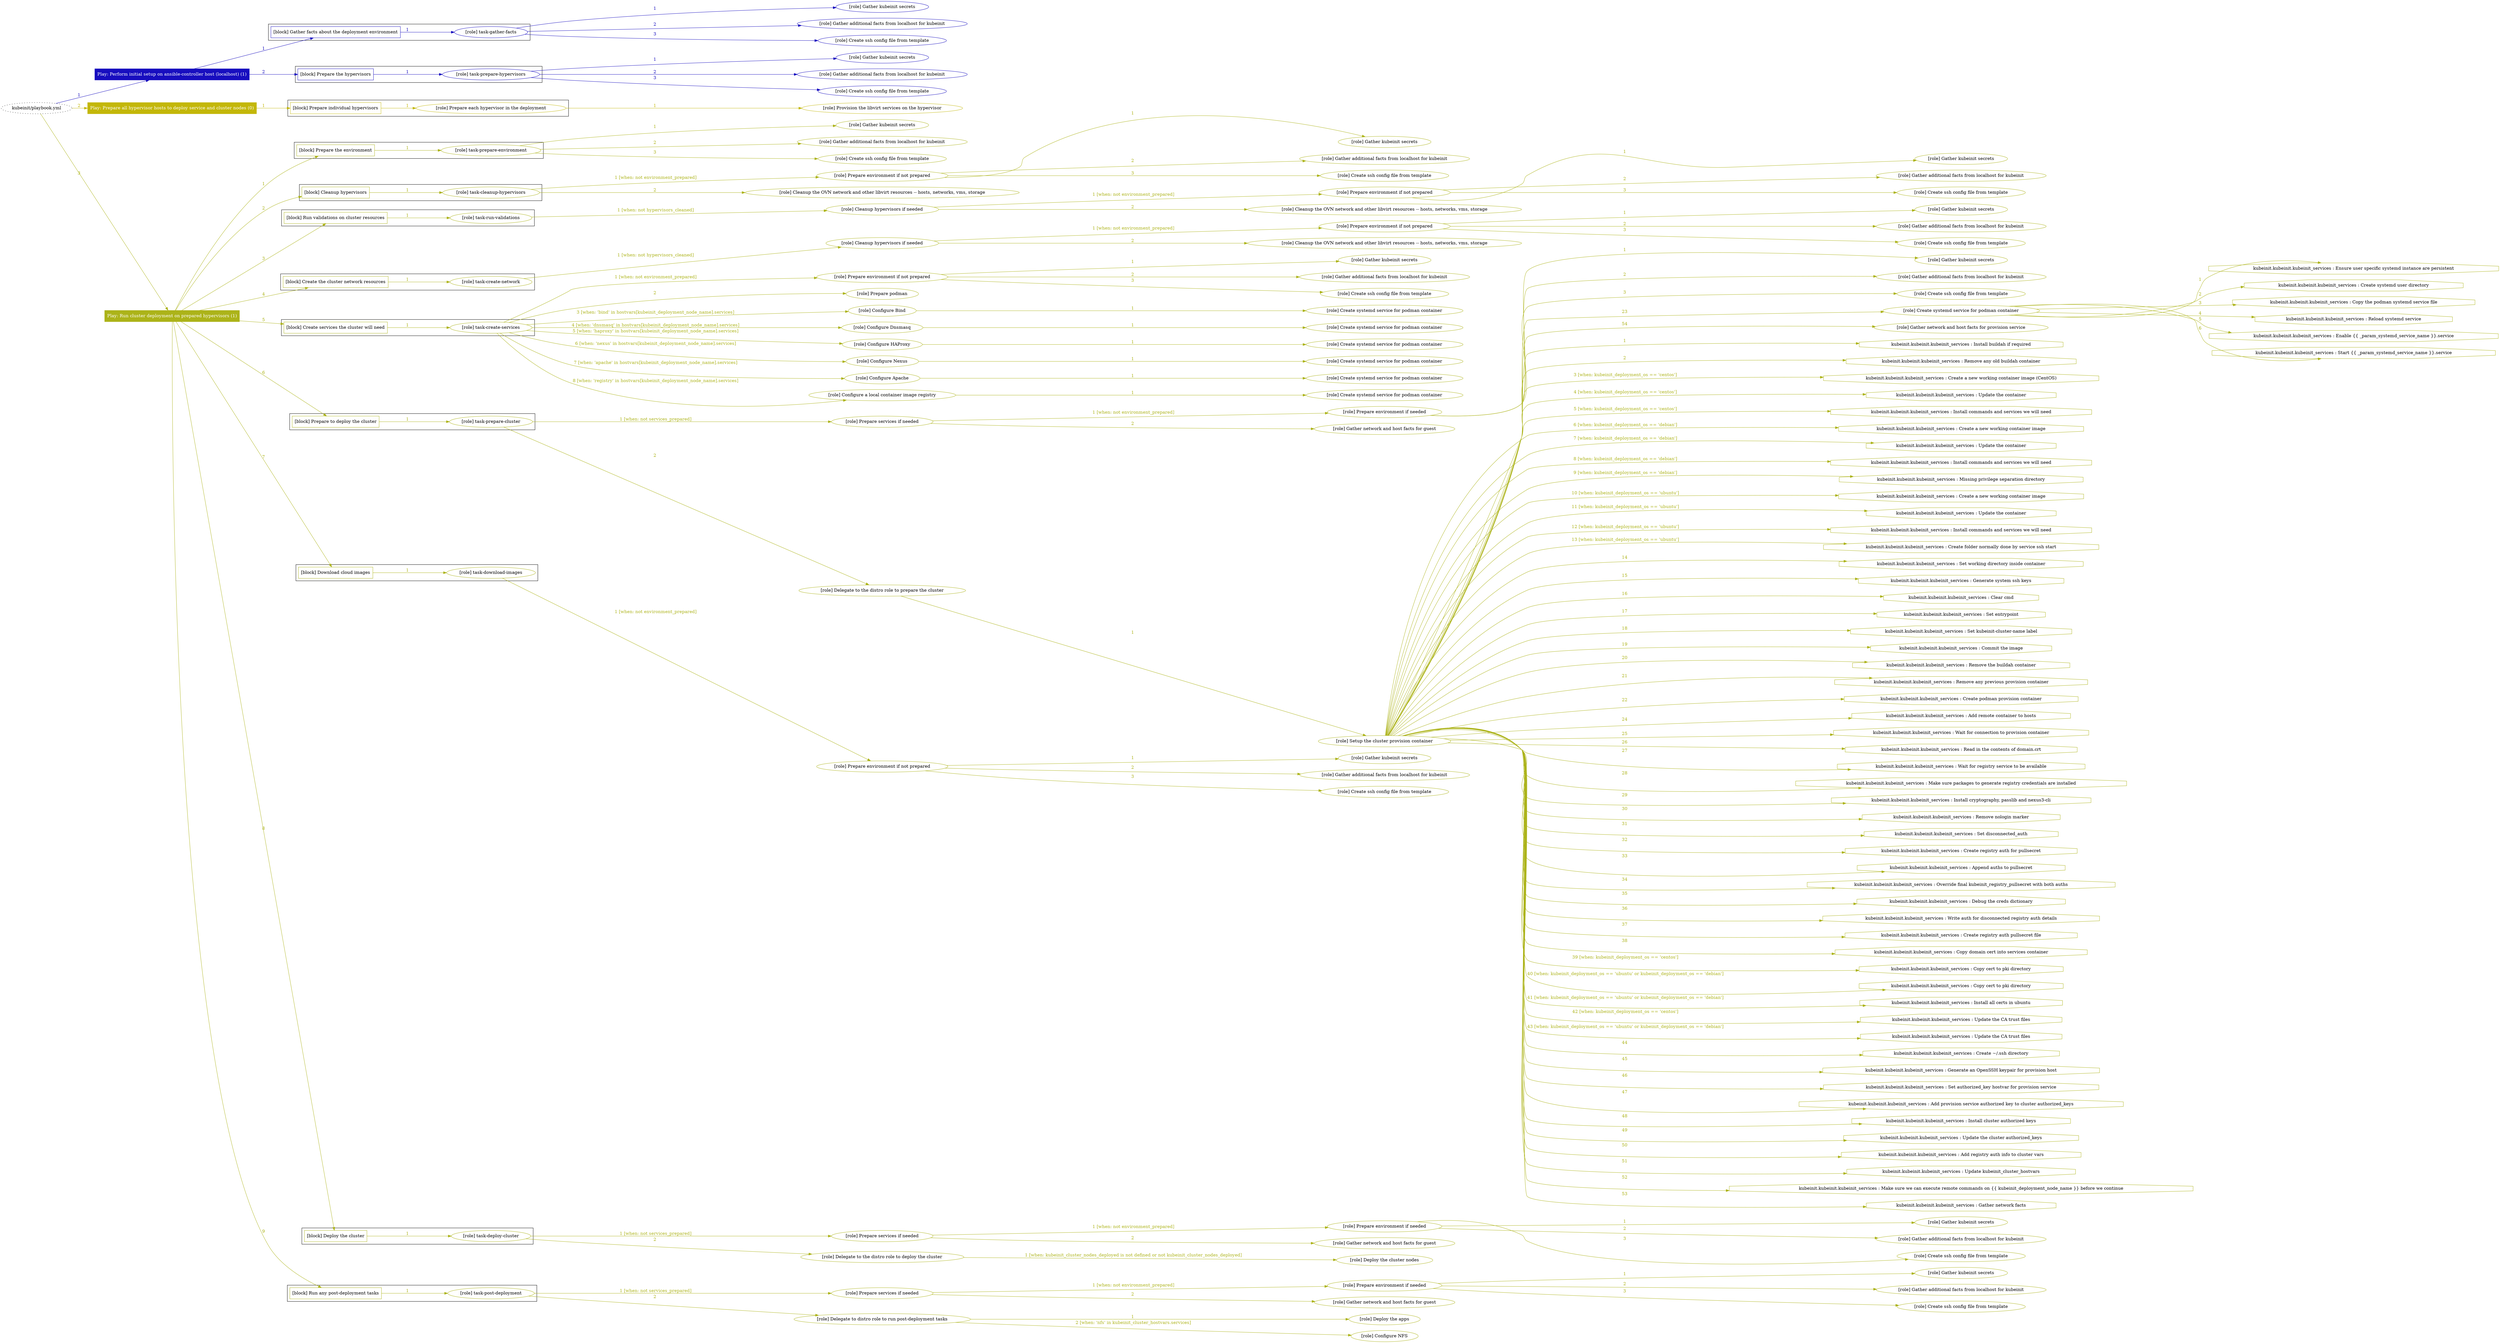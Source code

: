 digraph {
	graph [concentrate=true ordering=in rankdir=LR ratio=fill]
	edge [esep=5 sep=10]
	"kubeinit/playbook.yml" [URL="/home/runner/work/kubeinit/kubeinit/kubeinit/playbook.yml" id=playbook_90cf595b style=dotted]
	play_022be35e [label="Play: Perform initial setup on ansible-controller host (localhost) (1)" URL="/home/runner/work/kubeinit/kubeinit/kubeinit/playbook.yml" color="#170dbf" fontcolor="#ffffff" id=play_022be35e shape=box style=filled tooltip=localhost]
	"kubeinit/playbook.yml" -> play_022be35e [label="1 " color="#170dbf" fontcolor="#170dbf" id=edge_913317d8 labeltooltip="1 " tooltip="1 "]
	subgraph "Gather kubeinit secrets" {
		role_5e81f207 [label="[role] Gather kubeinit secrets" URL="/home/runner/.ansible/collections/ansible_collections/kubeinit/kubeinit/roles/kubeinit_prepare/tasks/gather_kubeinit_facts.yml" color="#170dbf" id=role_5e81f207 tooltip="Gather kubeinit secrets"]
	}
	subgraph "Gather additional facts from localhost for kubeinit" {
		role_30039699 [label="[role] Gather additional facts from localhost for kubeinit" URL="/home/runner/.ansible/collections/ansible_collections/kubeinit/kubeinit/roles/kubeinit_prepare/tasks/gather_kubeinit_facts.yml" color="#170dbf" id=role_30039699 tooltip="Gather additional facts from localhost for kubeinit"]
	}
	subgraph "Create ssh config file from template" {
		role_7e20f0d4 [label="[role] Create ssh config file from template" URL="/home/runner/.ansible/collections/ansible_collections/kubeinit/kubeinit/roles/kubeinit_prepare/tasks/gather_kubeinit_facts.yml" color="#170dbf" id=role_7e20f0d4 tooltip="Create ssh config file from template"]
	}
	subgraph "task-gather-facts" {
		role_5bc8f158 [label="[role] task-gather-facts" URL="/home/runner/work/kubeinit/kubeinit/kubeinit/playbook.yml" color="#170dbf" id=role_5bc8f158 tooltip="task-gather-facts"]
		role_5bc8f158 -> role_5e81f207 [label="1 " color="#170dbf" fontcolor="#170dbf" id=edge_6fa0cdd0 labeltooltip="1 " tooltip="1 "]
		role_5bc8f158 -> role_30039699 [label="2 " color="#170dbf" fontcolor="#170dbf" id=edge_f967825b labeltooltip="2 " tooltip="2 "]
		role_5bc8f158 -> role_7e20f0d4 [label="3 " color="#170dbf" fontcolor="#170dbf" id=edge_f6bb3d52 labeltooltip="3 " tooltip="3 "]
	}
	subgraph "Gather kubeinit secrets" {
		role_e79fdfbc [label="[role] Gather kubeinit secrets" URL="/home/runner/.ansible/collections/ansible_collections/kubeinit/kubeinit/roles/kubeinit_prepare/tasks/gather_kubeinit_facts.yml" color="#170dbf" id=role_e79fdfbc tooltip="Gather kubeinit secrets"]
	}
	subgraph "Gather additional facts from localhost for kubeinit" {
		role_8dcead9d [label="[role] Gather additional facts from localhost for kubeinit" URL="/home/runner/.ansible/collections/ansible_collections/kubeinit/kubeinit/roles/kubeinit_prepare/tasks/gather_kubeinit_facts.yml" color="#170dbf" id=role_8dcead9d tooltip="Gather additional facts from localhost for kubeinit"]
	}
	subgraph "Create ssh config file from template" {
		role_7bf77883 [label="[role] Create ssh config file from template" URL="/home/runner/.ansible/collections/ansible_collections/kubeinit/kubeinit/roles/kubeinit_prepare/tasks/gather_kubeinit_facts.yml" color="#170dbf" id=role_7bf77883 tooltip="Create ssh config file from template"]
	}
	subgraph "task-prepare-hypervisors" {
		role_82e647d9 [label="[role] task-prepare-hypervisors" URL="/home/runner/work/kubeinit/kubeinit/kubeinit/playbook.yml" color="#170dbf" id=role_82e647d9 tooltip="task-prepare-hypervisors"]
		role_82e647d9 -> role_e79fdfbc [label="1 " color="#170dbf" fontcolor="#170dbf" id=edge_0359b69d labeltooltip="1 " tooltip="1 "]
		role_82e647d9 -> role_8dcead9d [label="2 " color="#170dbf" fontcolor="#170dbf" id=edge_7827d6c6 labeltooltip="2 " tooltip="2 "]
		role_82e647d9 -> role_7bf77883 [label="3 " color="#170dbf" fontcolor="#170dbf" id=edge_6b686770 labeltooltip="3 " tooltip="3 "]
	}
	subgraph "Play: Perform initial setup on ansible-controller host (localhost) (1)" {
		play_022be35e -> block_703a3736 [label=1 color="#170dbf" fontcolor="#170dbf" id=edge_3f7fa66f labeltooltip=1 tooltip=1]
		subgraph cluster_block_703a3736 {
			block_703a3736 [label="[block] Gather facts about the deployment environment" URL="/home/runner/work/kubeinit/kubeinit/kubeinit/playbook.yml" color="#170dbf" id=block_703a3736 labeltooltip="Gather facts about the deployment environment" shape=box tooltip="Gather facts about the deployment environment"]
			block_703a3736 -> role_5bc8f158 [label="1 " color="#170dbf" fontcolor="#170dbf" id=edge_1e7cd16c labeltooltip="1 " tooltip="1 "]
		}
		play_022be35e -> block_608cadb1 [label=2 color="#170dbf" fontcolor="#170dbf" id=edge_808cea1e labeltooltip=2 tooltip=2]
		subgraph cluster_block_608cadb1 {
			block_608cadb1 [label="[block] Prepare the hypervisors" URL="/home/runner/work/kubeinit/kubeinit/kubeinit/playbook.yml" color="#170dbf" id=block_608cadb1 labeltooltip="Prepare the hypervisors" shape=box tooltip="Prepare the hypervisors"]
			block_608cadb1 -> role_82e647d9 [label="1 " color="#170dbf" fontcolor="#170dbf" id=edge_df10fa98 labeltooltip="1 " tooltip="1 "]
		}
	}
	play_f745f09c [label="Play: Prepare all hypervisor hosts to deploy service and cluster nodes (0)" URL="/home/runner/work/kubeinit/kubeinit/kubeinit/playbook.yml" color="#c3b709" fontcolor="#ffffff" id=play_f745f09c shape=box style=filled tooltip="Play: Prepare all hypervisor hosts to deploy service and cluster nodes (0)"]
	"kubeinit/playbook.yml" -> play_f745f09c [label="2 " color="#c3b709" fontcolor="#c3b709" id=edge_4c487375 labeltooltip="2 " tooltip="2 "]
	subgraph "Provision the libvirt services on the hypervisor" {
		role_76685f15 [label="[role] Provision the libvirt services on the hypervisor" URL="/home/runner/.ansible/collections/ansible_collections/kubeinit/kubeinit/roles/kubeinit_prepare/tasks/prepare_hypervisor.yml" color="#c3b709" id=role_76685f15 tooltip="Provision the libvirt services on the hypervisor"]
	}
	subgraph "Prepare each hypervisor in the deployment" {
		role_9e4ece34 [label="[role] Prepare each hypervisor in the deployment" URL="/home/runner/work/kubeinit/kubeinit/kubeinit/playbook.yml" color="#c3b709" id=role_9e4ece34 tooltip="Prepare each hypervisor in the deployment"]
		role_9e4ece34 -> role_76685f15 [label="1 " color="#c3b709" fontcolor="#c3b709" id=edge_c9a1dabd labeltooltip="1 " tooltip="1 "]
	}
	subgraph "Play: Prepare all hypervisor hosts to deploy service and cluster nodes (0)" {
		play_f745f09c -> block_572ba6f3 [label=1 color="#c3b709" fontcolor="#c3b709" id=edge_9e5827e7 labeltooltip=1 tooltip=1]
		subgraph cluster_block_572ba6f3 {
			block_572ba6f3 [label="[block] Prepare individual hypervisors" URL="/home/runner/work/kubeinit/kubeinit/kubeinit/playbook.yml" color="#c3b709" id=block_572ba6f3 labeltooltip="Prepare individual hypervisors" shape=box tooltip="Prepare individual hypervisors"]
			block_572ba6f3 -> role_9e4ece34 [label="1 " color="#c3b709" fontcolor="#c3b709" id=edge_3064551f labeltooltip="1 " tooltip="1 "]
		}
	}
	play_e6c0ec6a [label="Play: Run cluster deployment on prepared hypervisors (1)" URL="/home/runner/work/kubeinit/kubeinit/kubeinit/playbook.yml" color="#acb319" fontcolor="#ffffff" id=play_e6c0ec6a shape=box style=filled tooltip=localhost]
	"kubeinit/playbook.yml" -> play_e6c0ec6a [label="3 " color="#acb319" fontcolor="#acb319" id=edge_2c8bc147 labeltooltip="3 " tooltip="3 "]
	subgraph "Gather kubeinit secrets" {
		role_1443e8c7 [label="[role] Gather kubeinit secrets" URL="/home/runner/.ansible/collections/ansible_collections/kubeinit/kubeinit/roles/kubeinit_prepare/tasks/gather_kubeinit_facts.yml" color="#acb319" id=role_1443e8c7 tooltip="Gather kubeinit secrets"]
	}
	subgraph "Gather additional facts from localhost for kubeinit" {
		role_e29b67c5 [label="[role] Gather additional facts from localhost for kubeinit" URL="/home/runner/.ansible/collections/ansible_collections/kubeinit/kubeinit/roles/kubeinit_prepare/tasks/gather_kubeinit_facts.yml" color="#acb319" id=role_e29b67c5 tooltip="Gather additional facts from localhost for kubeinit"]
	}
	subgraph "Create ssh config file from template" {
		role_61b52fa1 [label="[role] Create ssh config file from template" URL="/home/runner/.ansible/collections/ansible_collections/kubeinit/kubeinit/roles/kubeinit_prepare/tasks/gather_kubeinit_facts.yml" color="#acb319" id=role_61b52fa1 tooltip="Create ssh config file from template"]
	}
	subgraph "task-prepare-environment" {
		role_68863ffd [label="[role] task-prepare-environment" URL="/home/runner/work/kubeinit/kubeinit/kubeinit/playbook.yml" color="#acb319" id=role_68863ffd tooltip="task-prepare-environment"]
		role_68863ffd -> role_1443e8c7 [label="1 " color="#acb319" fontcolor="#acb319" id=edge_f1c0fd5f labeltooltip="1 " tooltip="1 "]
		role_68863ffd -> role_e29b67c5 [label="2 " color="#acb319" fontcolor="#acb319" id=edge_f86b453d labeltooltip="2 " tooltip="2 "]
		role_68863ffd -> role_61b52fa1 [label="3 " color="#acb319" fontcolor="#acb319" id=edge_f9467a58 labeltooltip="3 " tooltip="3 "]
	}
	subgraph "Gather kubeinit secrets" {
		role_6def39ce [label="[role] Gather kubeinit secrets" URL="/home/runner/.ansible/collections/ansible_collections/kubeinit/kubeinit/roles/kubeinit_prepare/tasks/gather_kubeinit_facts.yml" color="#acb319" id=role_6def39ce tooltip="Gather kubeinit secrets"]
	}
	subgraph "Gather additional facts from localhost for kubeinit" {
		role_35a27524 [label="[role] Gather additional facts from localhost for kubeinit" URL="/home/runner/.ansible/collections/ansible_collections/kubeinit/kubeinit/roles/kubeinit_prepare/tasks/gather_kubeinit_facts.yml" color="#acb319" id=role_35a27524 tooltip="Gather additional facts from localhost for kubeinit"]
	}
	subgraph "Create ssh config file from template" {
		role_8ac58413 [label="[role] Create ssh config file from template" URL="/home/runner/.ansible/collections/ansible_collections/kubeinit/kubeinit/roles/kubeinit_prepare/tasks/gather_kubeinit_facts.yml" color="#acb319" id=role_8ac58413 tooltip="Create ssh config file from template"]
	}
	subgraph "Prepare environment if not prepared" {
		role_63ae4bec [label="[role] Prepare environment if not prepared" URL="/home/runner/.ansible/collections/ansible_collections/kubeinit/kubeinit/roles/kubeinit_prepare/tasks/cleanup_hypervisors.yml" color="#acb319" id=role_63ae4bec tooltip="Prepare environment if not prepared"]
		role_63ae4bec -> role_6def39ce [label="1 " color="#acb319" fontcolor="#acb319" id=edge_d7c0244b labeltooltip="1 " tooltip="1 "]
		role_63ae4bec -> role_35a27524 [label="2 " color="#acb319" fontcolor="#acb319" id=edge_2799ea20 labeltooltip="2 " tooltip="2 "]
		role_63ae4bec -> role_8ac58413 [label="3 " color="#acb319" fontcolor="#acb319" id=edge_b03bdb0f labeltooltip="3 " tooltip="3 "]
	}
	subgraph "Cleanup the OVN network and other libvirt resources -- hosts, networks, vms, storage" {
		role_29f2d64f [label="[role] Cleanup the OVN network and other libvirt resources -- hosts, networks, vms, storage" URL="/home/runner/.ansible/collections/ansible_collections/kubeinit/kubeinit/roles/kubeinit_prepare/tasks/cleanup_hypervisors.yml" color="#acb319" id=role_29f2d64f tooltip="Cleanup the OVN network and other libvirt resources -- hosts, networks, vms, storage"]
	}
	subgraph "task-cleanup-hypervisors" {
		role_53d831b0 [label="[role] task-cleanup-hypervisors" URL="/home/runner/work/kubeinit/kubeinit/kubeinit/playbook.yml" color="#acb319" id=role_53d831b0 tooltip="task-cleanup-hypervisors"]
		role_53d831b0 -> role_63ae4bec [label="1 [when: not environment_prepared]" color="#acb319" fontcolor="#acb319" id=edge_3681a46d labeltooltip="1 [when: not environment_prepared]" tooltip="1 [when: not environment_prepared]"]
		role_53d831b0 -> role_29f2d64f [label="2 " color="#acb319" fontcolor="#acb319" id=edge_62e78839 labeltooltip="2 " tooltip="2 "]
	}
	subgraph "Gather kubeinit secrets" {
		role_1e21243b [label="[role] Gather kubeinit secrets" URL="/home/runner/.ansible/collections/ansible_collections/kubeinit/kubeinit/roles/kubeinit_prepare/tasks/gather_kubeinit_facts.yml" color="#acb319" id=role_1e21243b tooltip="Gather kubeinit secrets"]
	}
	subgraph "Gather additional facts from localhost for kubeinit" {
		role_581f78bc [label="[role] Gather additional facts from localhost for kubeinit" URL="/home/runner/.ansible/collections/ansible_collections/kubeinit/kubeinit/roles/kubeinit_prepare/tasks/gather_kubeinit_facts.yml" color="#acb319" id=role_581f78bc tooltip="Gather additional facts from localhost for kubeinit"]
	}
	subgraph "Create ssh config file from template" {
		role_9ea536f2 [label="[role] Create ssh config file from template" URL="/home/runner/.ansible/collections/ansible_collections/kubeinit/kubeinit/roles/kubeinit_prepare/tasks/gather_kubeinit_facts.yml" color="#acb319" id=role_9ea536f2 tooltip="Create ssh config file from template"]
	}
	subgraph "Prepare environment if not prepared" {
		role_cc37593d [label="[role] Prepare environment if not prepared" URL="/home/runner/.ansible/collections/ansible_collections/kubeinit/kubeinit/roles/kubeinit_prepare/tasks/cleanup_hypervisors.yml" color="#acb319" id=role_cc37593d tooltip="Prepare environment if not prepared"]
		role_cc37593d -> role_1e21243b [label="1 " color="#acb319" fontcolor="#acb319" id=edge_a2dc98dd labeltooltip="1 " tooltip="1 "]
		role_cc37593d -> role_581f78bc [label="2 " color="#acb319" fontcolor="#acb319" id=edge_091aed58 labeltooltip="2 " tooltip="2 "]
		role_cc37593d -> role_9ea536f2 [label="3 " color="#acb319" fontcolor="#acb319" id=edge_0a0e848e labeltooltip="3 " tooltip="3 "]
	}
	subgraph "Cleanup the OVN network and other libvirt resources -- hosts, networks, vms, storage" {
		role_2b5ffef3 [label="[role] Cleanup the OVN network and other libvirt resources -- hosts, networks, vms, storage" URL="/home/runner/.ansible/collections/ansible_collections/kubeinit/kubeinit/roles/kubeinit_prepare/tasks/cleanup_hypervisors.yml" color="#acb319" id=role_2b5ffef3 tooltip="Cleanup the OVN network and other libvirt resources -- hosts, networks, vms, storage"]
	}
	subgraph "Cleanup hypervisors if needed" {
		role_eedf96e8 [label="[role] Cleanup hypervisors if needed" URL="/home/runner/.ansible/collections/ansible_collections/kubeinit/kubeinit/roles/kubeinit_validations/tasks/main.yml" color="#acb319" id=role_eedf96e8 tooltip="Cleanup hypervisors if needed"]
		role_eedf96e8 -> role_cc37593d [label="1 [when: not environment_prepared]" color="#acb319" fontcolor="#acb319" id=edge_16475a81 labeltooltip="1 [when: not environment_prepared]" tooltip="1 [when: not environment_prepared]"]
		role_eedf96e8 -> role_2b5ffef3 [label="2 " color="#acb319" fontcolor="#acb319" id=edge_8bd51ea8 labeltooltip="2 " tooltip="2 "]
	}
	subgraph "task-run-validations" {
		role_7ed8508f [label="[role] task-run-validations" URL="/home/runner/work/kubeinit/kubeinit/kubeinit/playbook.yml" color="#acb319" id=role_7ed8508f tooltip="task-run-validations"]
		role_7ed8508f -> role_eedf96e8 [label="1 [when: not hypervisors_cleaned]" color="#acb319" fontcolor="#acb319" id=edge_1fa08aa1 labeltooltip="1 [when: not hypervisors_cleaned]" tooltip="1 [when: not hypervisors_cleaned]"]
	}
	subgraph "Gather kubeinit secrets" {
		role_996ba592 [label="[role] Gather kubeinit secrets" URL="/home/runner/.ansible/collections/ansible_collections/kubeinit/kubeinit/roles/kubeinit_prepare/tasks/gather_kubeinit_facts.yml" color="#acb319" id=role_996ba592 tooltip="Gather kubeinit secrets"]
	}
	subgraph "Gather additional facts from localhost for kubeinit" {
		role_92e6aefe [label="[role] Gather additional facts from localhost for kubeinit" URL="/home/runner/.ansible/collections/ansible_collections/kubeinit/kubeinit/roles/kubeinit_prepare/tasks/gather_kubeinit_facts.yml" color="#acb319" id=role_92e6aefe tooltip="Gather additional facts from localhost for kubeinit"]
	}
	subgraph "Create ssh config file from template" {
		role_159ae4be [label="[role] Create ssh config file from template" URL="/home/runner/.ansible/collections/ansible_collections/kubeinit/kubeinit/roles/kubeinit_prepare/tasks/gather_kubeinit_facts.yml" color="#acb319" id=role_159ae4be tooltip="Create ssh config file from template"]
	}
	subgraph "Prepare environment if not prepared" {
		role_d6acacdd [label="[role] Prepare environment if not prepared" URL="/home/runner/.ansible/collections/ansible_collections/kubeinit/kubeinit/roles/kubeinit_prepare/tasks/cleanup_hypervisors.yml" color="#acb319" id=role_d6acacdd tooltip="Prepare environment if not prepared"]
		role_d6acacdd -> role_996ba592 [label="1 " color="#acb319" fontcolor="#acb319" id=edge_9bced60e labeltooltip="1 " tooltip="1 "]
		role_d6acacdd -> role_92e6aefe [label="2 " color="#acb319" fontcolor="#acb319" id=edge_173f86b2 labeltooltip="2 " tooltip="2 "]
		role_d6acacdd -> role_159ae4be [label="3 " color="#acb319" fontcolor="#acb319" id=edge_2c3c668f labeltooltip="3 " tooltip="3 "]
	}
	subgraph "Cleanup the OVN network and other libvirt resources -- hosts, networks, vms, storage" {
		role_5a0cd627 [label="[role] Cleanup the OVN network and other libvirt resources -- hosts, networks, vms, storage" URL="/home/runner/.ansible/collections/ansible_collections/kubeinit/kubeinit/roles/kubeinit_prepare/tasks/cleanup_hypervisors.yml" color="#acb319" id=role_5a0cd627 tooltip="Cleanup the OVN network and other libvirt resources -- hosts, networks, vms, storage"]
	}
	subgraph "Cleanup hypervisors if needed" {
		role_4f7b3bf6 [label="[role] Cleanup hypervisors if needed" URL="/home/runner/.ansible/collections/ansible_collections/kubeinit/kubeinit/roles/kubeinit_libvirt/tasks/create_network.yml" color="#acb319" id=role_4f7b3bf6 tooltip="Cleanup hypervisors if needed"]
		role_4f7b3bf6 -> role_d6acacdd [label="1 [when: not environment_prepared]" color="#acb319" fontcolor="#acb319" id=edge_473a29af labeltooltip="1 [when: not environment_prepared]" tooltip="1 [when: not environment_prepared]"]
		role_4f7b3bf6 -> role_5a0cd627 [label="2 " color="#acb319" fontcolor="#acb319" id=edge_1c0bc6d0 labeltooltip="2 " tooltip="2 "]
	}
	subgraph "task-create-network" {
		role_286558b7 [label="[role] task-create-network" URL="/home/runner/work/kubeinit/kubeinit/kubeinit/playbook.yml" color="#acb319" id=role_286558b7 tooltip="task-create-network"]
		role_286558b7 -> role_4f7b3bf6 [label="1 [when: not hypervisors_cleaned]" color="#acb319" fontcolor="#acb319" id=edge_913af6bb labeltooltip="1 [when: not hypervisors_cleaned]" tooltip="1 [when: not hypervisors_cleaned]"]
	}
	subgraph "Gather kubeinit secrets" {
		role_7f5e1e1b [label="[role] Gather kubeinit secrets" URL="/home/runner/.ansible/collections/ansible_collections/kubeinit/kubeinit/roles/kubeinit_prepare/tasks/gather_kubeinit_facts.yml" color="#acb319" id=role_7f5e1e1b tooltip="Gather kubeinit secrets"]
	}
	subgraph "Gather additional facts from localhost for kubeinit" {
		role_2132ab01 [label="[role] Gather additional facts from localhost for kubeinit" URL="/home/runner/.ansible/collections/ansible_collections/kubeinit/kubeinit/roles/kubeinit_prepare/tasks/gather_kubeinit_facts.yml" color="#acb319" id=role_2132ab01 tooltip="Gather additional facts from localhost for kubeinit"]
	}
	subgraph "Create ssh config file from template" {
		role_30dcbac9 [label="[role] Create ssh config file from template" URL="/home/runner/.ansible/collections/ansible_collections/kubeinit/kubeinit/roles/kubeinit_prepare/tasks/gather_kubeinit_facts.yml" color="#acb319" id=role_30dcbac9 tooltip="Create ssh config file from template"]
	}
	subgraph "Prepare environment if not prepared" {
		role_b1e9d2d4 [label="[role] Prepare environment if not prepared" URL="/home/runner/.ansible/collections/ansible_collections/kubeinit/kubeinit/roles/kubeinit_services/tasks/main.yml" color="#acb319" id=role_b1e9d2d4 tooltip="Prepare environment if not prepared"]
		role_b1e9d2d4 -> role_7f5e1e1b [label="1 " color="#acb319" fontcolor="#acb319" id=edge_1df76ad8 labeltooltip="1 " tooltip="1 "]
		role_b1e9d2d4 -> role_2132ab01 [label="2 " color="#acb319" fontcolor="#acb319" id=edge_aac7975b labeltooltip="2 " tooltip="2 "]
		role_b1e9d2d4 -> role_30dcbac9 [label="3 " color="#acb319" fontcolor="#acb319" id=edge_5cb43f77 labeltooltip="3 " tooltip="3 "]
	}
	subgraph "Prepare podman" {
		role_af7f1c8e [label="[role] Prepare podman" URL="/home/runner/.ansible/collections/ansible_collections/kubeinit/kubeinit/roles/kubeinit_services/tasks/00_create_service_pod.yml" color="#acb319" id=role_af7f1c8e tooltip="Prepare podman"]
	}
	subgraph "Create systemd service for podman container" {
		role_3549caa8 [label="[role] Create systemd service for podman container" URL="/home/runner/.ansible/collections/ansible_collections/kubeinit/kubeinit/roles/kubeinit_bind/tasks/main.yml" color="#acb319" id=role_3549caa8 tooltip="Create systemd service for podman container"]
	}
	subgraph "Configure Bind" {
		role_fba1a8a8 [label="[role] Configure Bind" URL="/home/runner/.ansible/collections/ansible_collections/kubeinit/kubeinit/roles/kubeinit_services/tasks/start_services_containers.yml" color="#acb319" id=role_fba1a8a8 tooltip="Configure Bind"]
		role_fba1a8a8 -> role_3549caa8 [label="1 " color="#acb319" fontcolor="#acb319" id=edge_274905e6 labeltooltip="1 " tooltip="1 "]
	}
	subgraph "Create systemd service for podman container" {
		role_86c7d42b [label="[role] Create systemd service for podman container" URL="/home/runner/.ansible/collections/ansible_collections/kubeinit/kubeinit/roles/kubeinit_dnsmasq/tasks/main.yml" color="#acb319" id=role_86c7d42b tooltip="Create systemd service for podman container"]
	}
	subgraph "Configure Dnsmasq" {
		role_764b1a10 [label="[role] Configure Dnsmasq" URL="/home/runner/.ansible/collections/ansible_collections/kubeinit/kubeinit/roles/kubeinit_services/tasks/start_services_containers.yml" color="#acb319" id=role_764b1a10 tooltip="Configure Dnsmasq"]
		role_764b1a10 -> role_86c7d42b [label="1 " color="#acb319" fontcolor="#acb319" id=edge_52a2520c labeltooltip="1 " tooltip="1 "]
	}
	subgraph "Create systemd service for podman container" {
		role_105ed0be [label="[role] Create systemd service for podman container" URL="/home/runner/.ansible/collections/ansible_collections/kubeinit/kubeinit/roles/kubeinit_haproxy/tasks/main.yml" color="#acb319" id=role_105ed0be tooltip="Create systemd service for podman container"]
	}
	subgraph "Configure HAProxy" {
		role_f370a64c [label="[role] Configure HAProxy" URL="/home/runner/.ansible/collections/ansible_collections/kubeinit/kubeinit/roles/kubeinit_services/tasks/start_services_containers.yml" color="#acb319" id=role_f370a64c tooltip="Configure HAProxy"]
		role_f370a64c -> role_105ed0be [label="1 " color="#acb319" fontcolor="#acb319" id=edge_efdf3eea labeltooltip="1 " tooltip="1 "]
	}
	subgraph "Create systemd service for podman container" {
		role_ea24589b [label="[role] Create systemd service for podman container" URL="/home/runner/.ansible/collections/ansible_collections/kubeinit/kubeinit/roles/kubeinit_nexus/tasks/main.yml" color="#acb319" id=role_ea24589b tooltip="Create systemd service for podman container"]
	}
	subgraph "Configure Nexus" {
		role_22cd6467 [label="[role] Configure Nexus" URL="/home/runner/.ansible/collections/ansible_collections/kubeinit/kubeinit/roles/kubeinit_services/tasks/start_services_containers.yml" color="#acb319" id=role_22cd6467 tooltip="Configure Nexus"]
		role_22cd6467 -> role_ea24589b [label="1 " color="#acb319" fontcolor="#acb319" id=edge_3fb6b95e labeltooltip="1 " tooltip="1 "]
	}
	subgraph "Create systemd service for podman container" {
		role_1734df10 [label="[role] Create systemd service for podman container" URL="/home/runner/.ansible/collections/ansible_collections/kubeinit/kubeinit/roles/kubeinit_apache/tasks/main.yml" color="#acb319" id=role_1734df10 tooltip="Create systemd service for podman container"]
	}
	subgraph "Configure Apache" {
		role_c791e9e9 [label="[role] Configure Apache" URL="/home/runner/.ansible/collections/ansible_collections/kubeinit/kubeinit/roles/kubeinit_services/tasks/start_services_containers.yml" color="#acb319" id=role_c791e9e9 tooltip="Configure Apache"]
		role_c791e9e9 -> role_1734df10 [label="1 " color="#acb319" fontcolor="#acb319" id=edge_4bb4140e labeltooltip="1 " tooltip="1 "]
	}
	subgraph "Create systemd service for podman container" {
		role_136c13c4 [label="[role] Create systemd service for podman container" URL="/home/runner/.ansible/collections/ansible_collections/kubeinit/kubeinit/roles/kubeinit_registry/tasks/main.yml" color="#acb319" id=role_136c13c4 tooltip="Create systemd service for podman container"]
	}
	subgraph "Configure a local container image registry" {
		role_8535ac31 [label="[role] Configure a local container image registry" URL="/home/runner/.ansible/collections/ansible_collections/kubeinit/kubeinit/roles/kubeinit_services/tasks/start_services_containers.yml" color="#acb319" id=role_8535ac31 tooltip="Configure a local container image registry"]
		role_8535ac31 -> role_136c13c4 [label="1 " color="#acb319" fontcolor="#acb319" id=edge_b1a11a8a labeltooltip="1 " tooltip="1 "]
	}
	subgraph "task-create-services" {
		role_2c395829 [label="[role] task-create-services" URL="/home/runner/work/kubeinit/kubeinit/kubeinit/playbook.yml" color="#acb319" id=role_2c395829 tooltip="task-create-services"]
		role_2c395829 -> role_b1e9d2d4 [label="1 [when: not environment_prepared]" color="#acb319" fontcolor="#acb319" id=edge_b1a72d78 labeltooltip="1 [when: not environment_prepared]" tooltip="1 [when: not environment_prepared]"]
		role_2c395829 -> role_af7f1c8e [label="2 " color="#acb319" fontcolor="#acb319" id=edge_ae07e83c labeltooltip="2 " tooltip="2 "]
		role_2c395829 -> role_fba1a8a8 [label="3 [when: 'bind' in hostvars[kubeinit_deployment_node_name].services]" color="#acb319" fontcolor="#acb319" id=edge_66671900 labeltooltip="3 [when: 'bind' in hostvars[kubeinit_deployment_node_name].services]" tooltip="3 [when: 'bind' in hostvars[kubeinit_deployment_node_name].services]"]
		role_2c395829 -> role_764b1a10 [label="4 [when: 'dnsmasq' in hostvars[kubeinit_deployment_node_name].services]" color="#acb319" fontcolor="#acb319" id=edge_0cf6de7d labeltooltip="4 [when: 'dnsmasq' in hostvars[kubeinit_deployment_node_name].services]" tooltip="4 [when: 'dnsmasq' in hostvars[kubeinit_deployment_node_name].services]"]
		role_2c395829 -> role_f370a64c [label="5 [when: 'haproxy' in hostvars[kubeinit_deployment_node_name].services]" color="#acb319" fontcolor="#acb319" id=edge_26b4b733 labeltooltip="5 [when: 'haproxy' in hostvars[kubeinit_deployment_node_name].services]" tooltip="5 [when: 'haproxy' in hostvars[kubeinit_deployment_node_name].services]"]
		role_2c395829 -> role_22cd6467 [label="6 [when: 'nexus' in hostvars[kubeinit_deployment_node_name].services]" color="#acb319" fontcolor="#acb319" id=edge_a1700367 labeltooltip="6 [when: 'nexus' in hostvars[kubeinit_deployment_node_name].services]" tooltip="6 [when: 'nexus' in hostvars[kubeinit_deployment_node_name].services]"]
		role_2c395829 -> role_c791e9e9 [label="7 [when: 'apache' in hostvars[kubeinit_deployment_node_name].services]" color="#acb319" fontcolor="#acb319" id=edge_eb97b3e3 labeltooltip="7 [when: 'apache' in hostvars[kubeinit_deployment_node_name].services]" tooltip="7 [when: 'apache' in hostvars[kubeinit_deployment_node_name].services]"]
		role_2c395829 -> role_8535ac31 [label="8 [when: 'registry' in hostvars[kubeinit_deployment_node_name].services]" color="#acb319" fontcolor="#acb319" id=edge_ff5078d7 labeltooltip="8 [when: 'registry' in hostvars[kubeinit_deployment_node_name].services]" tooltip="8 [when: 'registry' in hostvars[kubeinit_deployment_node_name].services]"]
	}
	subgraph "Gather kubeinit secrets" {
		role_6c00b6c4 [label="[role] Gather kubeinit secrets" URL="/home/runner/.ansible/collections/ansible_collections/kubeinit/kubeinit/roles/kubeinit_prepare/tasks/gather_kubeinit_facts.yml" color="#acb319" id=role_6c00b6c4 tooltip="Gather kubeinit secrets"]
	}
	subgraph "Gather additional facts from localhost for kubeinit" {
		role_547607be [label="[role] Gather additional facts from localhost for kubeinit" URL="/home/runner/.ansible/collections/ansible_collections/kubeinit/kubeinit/roles/kubeinit_prepare/tasks/gather_kubeinit_facts.yml" color="#acb319" id=role_547607be tooltip="Gather additional facts from localhost for kubeinit"]
	}
	subgraph "Create ssh config file from template" {
		role_f719564a [label="[role] Create ssh config file from template" URL="/home/runner/.ansible/collections/ansible_collections/kubeinit/kubeinit/roles/kubeinit_prepare/tasks/gather_kubeinit_facts.yml" color="#acb319" id=role_f719564a tooltip="Create ssh config file from template"]
	}
	subgraph "Prepare environment if needed" {
		role_1c61d794 [label="[role] Prepare environment if needed" URL="/home/runner/.ansible/collections/ansible_collections/kubeinit/kubeinit/roles/kubeinit_services/tasks/prepare_services.yml" color="#acb319" id=role_1c61d794 tooltip="Prepare environment if needed"]
		role_1c61d794 -> role_6c00b6c4 [label="1 " color="#acb319" fontcolor="#acb319" id=edge_1c243587 labeltooltip="1 " tooltip="1 "]
		role_1c61d794 -> role_547607be [label="2 " color="#acb319" fontcolor="#acb319" id=edge_519e84c5 labeltooltip="2 " tooltip="2 "]
		role_1c61d794 -> role_f719564a [label="3 " color="#acb319" fontcolor="#acb319" id=edge_efd74854 labeltooltip="3 " tooltip="3 "]
	}
	subgraph "Gather network and host facts for guest" {
		role_92701f5c [label="[role] Gather network and host facts for guest" URL="/home/runner/.ansible/collections/ansible_collections/kubeinit/kubeinit/roles/kubeinit_services/tasks/prepare_services.yml" color="#acb319" id=role_92701f5c tooltip="Gather network and host facts for guest"]
	}
	subgraph "Prepare services if needed" {
		role_9391b06b [label="[role] Prepare services if needed" URL="/home/runner/.ansible/collections/ansible_collections/kubeinit/kubeinit/roles/kubeinit_prepare/tasks/prepare_cluster.yml" color="#acb319" id=role_9391b06b tooltip="Prepare services if needed"]
		role_9391b06b -> role_1c61d794 [label="1 [when: not environment_prepared]" color="#acb319" fontcolor="#acb319" id=edge_1ba0b731 labeltooltip="1 [when: not environment_prepared]" tooltip="1 [when: not environment_prepared]"]
		role_9391b06b -> role_92701f5c [label="2 " color="#acb319" fontcolor="#acb319" id=edge_ee531c09 labeltooltip="2 " tooltip="2 "]
	}
	subgraph "Create systemd service for podman container" {
		role_7d5a6d47 [label="[role] Create systemd service for podman container" URL="/home/runner/.ansible/collections/ansible_collections/kubeinit/kubeinit/roles/kubeinit_services/tasks/create_provision_container.yml" color="#acb319" id=role_7d5a6d47 tooltip="Create systemd service for podman container"]
		task_fac97d9d [label="kubeinit.kubeinit.kubeinit_services : Ensure user specific systemd instance are persistent" URL="/home/runner/.ansible/collections/ansible_collections/kubeinit/kubeinit/roles/kubeinit_services/tasks/create_managed_service.yml" color="#acb319" id=task_fac97d9d shape=octagon tooltip="kubeinit.kubeinit.kubeinit_services : Ensure user specific systemd instance are persistent"]
		role_7d5a6d47 -> task_fac97d9d [label="1 " color="#acb319" fontcolor="#acb319" id=edge_b15bfc9f labeltooltip="1 " tooltip="1 "]
		task_f309e5e4 [label="kubeinit.kubeinit.kubeinit_services : Create systemd user directory" URL="/home/runner/.ansible/collections/ansible_collections/kubeinit/kubeinit/roles/kubeinit_services/tasks/create_managed_service.yml" color="#acb319" id=task_f309e5e4 shape=octagon tooltip="kubeinit.kubeinit.kubeinit_services : Create systemd user directory"]
		role_7d5a6d47 -> task_f309e5e4 [label="2 " color="#acb319" fontcolor="#acb319" id=edge_bce799c2 labeltooltip="2 " tooltip="2 "]
		task_24dd17af [label="kubeinit.kubeinit.kubeinit_services : Copy the podman systemd service file" URL="/home/runner/.ansible/collections/ansible_collections/kubeinit/kubeinit/roles/kubeinit_services/tasks/create_managed_service.yml" color="#acb319" id=task_24dd17af shape=octagon tooltip="kubeinit.kubeinit.kubeinit_services : Copy the podman systemd service file"]
		role_7d5a6d47 -> task_24dd17af [label="3 " color="#acb319" fontcolor="#acb319" id=edge_f04178e6 labeltooltip="3 " tooltip="3 "]
		task_e2ce1151 [label="kubeinit.kubeinit.kubeinit_services : Reload systemd service" URL="/home/runner/.ansible/collections/ansible_collections/kubeinit/kubeinit/roles/kubeinit_services/tasks/create_managed_service.yml" color="#acb319" id=task_e2ce1151 shape=octagon tooltip="kubeinit.kubeinit.kubeinit_services : Reload systemd service"]
		role_7d5a6d47 -> task_e2ce1151 [label="4 " color="#acb319" fontcolor="#acb319" id=edge_3fec9349 labeltooltip="4 " tooltip="4 "]
		task_5b01c1c1 [label="kubeinit.kubeinit.kubeinit_services : Enable {{ _param_systemd_service_name }}.service" URL="/home/runner/.ansible/collections/ansible_collections/kubeinit/kubeinit/roles/kubeinit_services/tasks/create_managed_service.yml" color="#acb319" id=task_5b01c1c1 shape=octagon tooltip="kubeinit.kubeinit.kubeinit_services : Enable {{ _param_systemd_service_name }}.service"]
		role_7d5a6d47 -> task_5b01c1c1 [label="5 " color="#acb319" fontcolor="#acb319" id=edge_37784a54 labeltooltip="5 " tooltip="5 "]
		task_1391d41c [label="kubeinit.kubeinit.kubeinit_services : Start {{ _param_systemd_service_name }}.service" URL="/home/runner/.ansible/collections/ansible_collections/kubeinit/kubeinit/roles/kubeinit_services/tasks/create_managed_service.yml" color="#acb319" id=task_1391d41c shape=octagon tooltip="kubeinit.kubeinit.kubeinit_services : Start {{ _param_systemd_service_name }}.service"]
		role_7d5a6d47 -> task_1391d41c [label="6 " color="#acb319" fontcolor="#acb319" id=edge_910ac42e labeltooltip="6 " tooltip="6 "]
	}
	subgraph "Gather network and host facts for provision service" {
		role_03bf299b [label="[role] Gather network and host facts for provision service" URL="/home/runner/.ansible/collections/ansible_collections/kubeinit/kubeinit/roles/kubeinit_services/tasks/create_provision_container.yml" color="#acb319" id=role_03bf299b tooltip="Gather network and host facts for provision service"]
	}
	subgraph "Setup the cluster provision container" {
		role_8c6f4c52 [label="[role] Setup the cluster provision container" URL="/home/runner/.ansible/collections/ansible_collections/kubeinit/kubeinit/roles/kubeinit_cdk/tasks/prepare_cluster.yml" color="#acb319" id=role_8c6f4c52 tooltip="Setup the cluster provision container"]
		task_4211a7ab [label="kubeinit.kubeinit.kubeinit_services : Install buildah if required" URL="/home/runner/.ansible/collections/ansible_collections/kubeinit/kubeinit/roles/kubeinit_services/tasks/create_provision_container.yml" color="#acb319" id=task_4211a7ab shape=octagon tooltip="kubeinit.kubeinit.kubeinit_services : Install buildah if required"]
		role_8c6f4c52 -> task_4211a7ab [label="1 " color="#acb319" fontcolor="#acb319" id=edge_f90ab5b0 labeltooltip="1 " tooltip="1 "]
		task_4f26f0d1 [label="kubeinit.kubeinit.kubeinit_services : Remove any old buildah container" URL="/home/runner/.ansible/collections/ansible_collections/kubeinit/kubeinit/roles/kubeinit_services/tasks/create_provision_container.yml" color="#acb319" id=task_4f26f0d1 shape=octagon tooltip="kubeinit.kubeinit.kubeinit_services : Remove any old buildah container"]
		role_8c6f4c52 -> task_4f26f0d1 [label="2 " color="#acb319" fontcolor="#acb319" id=edge_b691482c labeltooltip="2 " tooltip="2 "]
		task_be6666e2 [label="kubeinit.kubeinit.kubeinit_services : Create a new working container image (CentOS)" URL="/home/runner/.ansible/collections/ansible_collections/kubeinit/kubeinit/roles/kubeinit_services/tasks/create_provision_container.yml" color="#acb319" id=task_be6666e2 shape=octagon tooltip="kubeinit.kubeinit.kubeinit_services : Create a new working container image (CentOS)"]
		role_8c6f4c52 -> task_be6666e2 [label="3 [when: kubeinit_deployment_os == 'centos']" color="#acb319" fontcolor="#acb319" id=edge_67e32fcf labeltooltip="3 [when: kubeinit_deployment_os == 'centos']" tooltip="3 [when: kubeinit_deployment_os == 'centos']"]
		task_a40b5415 [label="kubeinit.kubeinit.kubeinit_services : Update the container" URL="/home/runner/.ansible/collections/ansible_collections/kubeinit/kubeinit/roles/kubeinit_services/tasks/create_provision_container.yml" color="#acb319" id=task_a40b5415 shape=octagon tooltip="kubeinit.kubeinit.kubeinit_services : Update the container"]
		role_8c6f4c52 -> task_a40b5415 [label="4 [when: kubeinit_deployment_os == 'centos']" color="#acb319" fontcolor="#acb319" id=edge_ed54271b labeltooltip="4 [when: kubeinit_deployment_os == 'centos']" tooltip="4 [when: kubeinit_deployment_os == 'centos']"]
		task_ae5f1184 [label="kubeinit.kubeinit.kubeinit_services : Install commands and services we will need" URL="/home/runner/.ansible/collections/ansible_collections/kubeinit/kubeinit/roles/kubeinit_services/tasks/create_provision_container.yml" color="#acb319" id=task_ae5f1184 shape=octagon tooltip="kubeinit.kubeinit.kubeinit_services : Install commands and services we will need"]
		role_8c6f4c52 -> task_ae5f1184 [label="5 [when: kubeinit_deployment_os == 'centos']" color="#acb319" fontcolor="#acb319" id=edge_f16d5600 labeltooltip="5 [when: kubeinit_deployment_os == 'centos']" tooltip="5 [when: kubeinit_deployment_os == 'centos']"]
		task_37b6bb4a [label="kubeinit.kubeinit.kubeinit_services : Create a new working container image" URL="/home/runner/.ansible/collections/ansible_collections/kubeinit/kubeinit/roles/kubeinit_services/tasks/create_provision_container.yml" color="#acb319" id=task_37b6bb4a shape=octagon tooltip="kubeinit.kubeinit.kubeinit_services : Create a new working container image"]
		role_8c6f4c52 -> task_37b6bb4a [label="6 [when: kubeinit_deployment_os == 'debian']" color="#acb319" fontcolor="#acb319" id=edge_c38574ab labeltooltip="6 [when: kubeinit_deployment_os == 'debian']" tooltip="6 [when: kubeinit_deployment_os == 'debian']"]
		task_59ba1b06 [label="kubeinit.kubeinit.kubeinit_services : Update the container" URL="/home/runner/.ansible/collections/ansible_collections/kubeinit/kubeinit/roles/kubeinit_services/tasks/create_provision_container.yml" color="#acb319" id=task_59ba1b06 shape=octagon tooltip="kubeinit.kubeinit.kubeinit_services : Update the container"]
		role_8c6f4c52 -> task_59ba1b06 [label="7 [when: kubeinit_deployment_os == 'debian']" color="#acb319" fontcolor="#acb319" id=edge_3d9ef06e labeltooltip="7 [when: kubeinit_deployment_os == 'debian']" tooltip="7 [when: kubeinit_deployment_os == 'debian']"]
		task_a68a7937 [label="kubeinit.kubeinit.kubeinit_services : Install commands and services we will need" URL="/home/runner/.ansible/collections/ansible_collections/kubeinit/kubeinit/roles/kubeinit_services/tasks/create_provision_container.yml" color="#acb319" id=task_a68a7937 shape=octagon tooltip="kubeinit.kubeinit.kubeinit_services : Install commands and services we will need"]
		role_8c6f4c52 -> task_a68a7937 [label="8 [when: kubeinit_deployment_os == 'debian']" color="#acb319" fontcolor="#acb319" id=edge_631b0ab2 labeltooltip="8 [when: kubeinit_deployment_os == 'debian']" tooltip="8 [when: kubeinit_deployment_os == 'debian']"]
		task_fe213ddd [label="kubeinit.kubeinit.kubeinit_services : Missing privilege separation directory" URL="/home/runner/.ansible/collections/ansible_collections/kubeinit/kubeinit/roles/kubeinit_services/tasks/create_provision_container.yml" color="#acb319" id=task_fe213ddd shape=octagon tooltip="kubeinit.kubeinit.kubeinit_services : Missing privilege separation directory"]
		role_8c6f4c52 -> task_fe213ddd [label="9 [when: kubeinit_deployment_os == 'debian']" color="#acb319" fontcolor="#acb319" id=edge_208a3886 labeltooltip="9 [when: kubeinit_deployment_os == 'debian']" tooltip="9 [when: kubeinit_deployment_os == 'debian']"]
		task_6c153e7f [label="kubeinit.kubeinit.kubeinit_services : Create a new working container image" URL="/home/runner/.ansible/collections/ansible_collections/kubeinit/kubeinit/roles/kubeinit_services/tasks/create_provision_container.yml" color="#acb319" id=task_6c153e7f shape=octagon tooltip="kubeinit.kubeinit.kubeinit_services : Create a new working container image"]
		role_8c6f4c52 -> task_6c153e7f [label="10 [when: kubeinit_deployment_os == 'ubuntu']" color="#acb319" fontcolor="#acb319" id=edge_ddcd8267 labeltooltip="10 [when: kubeinit_deployment_os == 'ubuntu']" tooltip="10 [when: kubeinit_deployment_os == 'ubuntu']"]
		task_8b520eac [label="kubeinit.kubeinit.kubeinit_services : Update the container" URL="/home/runner/.ansible/collections/ansible_collections/kubeinit/kubeinit/roles/kubeinit_services/tasks/create_provision_container.yml" color="#acb319" id=task_8b520eac shape=octagon tooltip="kubeinit.kubeinit.kubeinit_services : Update the container"]
		role_8c6f4c52 -> task_8b520eac [label="11 [when: kubeinit_deployment_os == 'ubuntu']" color="#acb319" fontcolor="#acb319" id=edge_111a3a5b labeltooltip="11 [when: kubeinit_deployment_os == 'ubuntu']" tooltip="11 [when: kubeinit_deployment_os == 'ubuntu']"]
		task_4b2de6a8 [label="kubeinit.kubeinit.kubeinit_services : Install commands and services we will need" URL="/home/runner/.ansible/collections/ansible_collections/kubeinit/kubeinit/roles/kubeinit_services/tasks/create_provision_container.yml" color="#acb319" id=task_4b2de6a8 shape=octagon tooltip="kubeinit.kubeinit.kubeinit_services : Install commands and services we will need"]
		role_8c6f4c52 -> task_4b2de6a8 [label="12 [when: kubeinit_deployment_os == 'ubuntu']" color="#acb319" fontcolor="#acb319" id=edge_84861bbd labeltooltip="12 [when: kubeinit_deployment_os == 'ubuntu']" tooltip="12 [when: kubeinit_deployment_os == 'ubuntu']"]
		task_eb33fdbc [label="kubeinit.kubeinit.kubeinit_services : Create folder normally done by service ssh start" URL="/home/runner/.ansible/collections/ansible_collections/kubeinit/kubeinit/roles/kubeinit_services/tasks/create_provision_container.yml" color="#acb319" id=task_eb33fdbc shape=octagon tooltip="kubeinit.kubeinit.kubeinit_services : Create folder normally done by service ssh start"]
		role_8c6f4c52 -> task_eb33fdbc [label="13 [when: kubeinit_deployment_os == 'ubuntu']" color="#acb319" fontcolor="#acb319" id=edge_6e4a098c labeltooltip="13 [when: kubeinit_deployment_os == 'ubuntu']" tooltip="13 [when: kubeinit_deployment_os == 'ubuntu']"]
		task_370f7cc9 [label="kubeinit.kubeinit.kubeinit_services : Set working directory inside container" URL="/home/runner/.ansible/collections/ansible_collections/kubeinit/kubeinit/roles/kubeinit_services/tasks/create_provision_container.yml" color="#acb319" id=task_370f7cc9 shape=octagon tooltip="kubeinit.kubeinit.kubeinit_services : Set working directory inside container"]
		role_8c6f4c52 -> task_370f7cc9 [label="14 " color="#acb319" fontcolor="#acb319" id=edge_57a4a1fa labeltooltip="14 " tooltip="14 "]
		task_66889472 [label="kubeinit.kubeinit.kubeinit_services : Generate system ssh keys" URL="/home/runner/.ansible/collections/ansible_collections/kubeinit/kubeinit/roles/kubeinit_services/tasks/create_provision_container.yml" color="#acb319" id=task_66889472 shape=octagon tooltip="kubeinit.kubeinit.kubeinit_services : Generate system ssh keys"]
		role_8c6f4c52 -> task_66889472 [label="15 " color="#acb319" fontcolor="#acb319" id=edge_4049e9a9 labeltooltip="15 " tooltip="15 "]
		task_12b3e425 [label="kubeinit.kubeinit.kubeinit_services : Clear cmd" URL="/home/runner/.ansible/collections/ansible_collections/kubeinit/kubeinit/roles/kubeinit_services/tasks/create_provision_container.yml" color="#acb319" id=task_12b3e425 shape=octagon tooltip="kubeinit.kubeinit.kubeinit_services : Clear cmd"]
		role_8c6f4c52 -> task_12b3e425 [label="16 " color="#acb319" fontcolor="#acb319" id=edge_aa7cf751 labeltooltip="16 " tooltip="16 "]
		task_3411c241 [label="kubeinit.kubeinit.kubeinit_services : Set entrypoint" URL="/home/runner/.ansible/collections/ansible_collections/kubeinit/kubeinit/roles/kubeinit_services/tasks/create_provision_container.yml" color="#acb319" id=task_3411c241 shape=octagon tooltip="kubeinit.kubeinit.kubeinit_services : Set entrypoint"]
		role_8c6f4c52 -> task_3411c241 [label="17 " color="#acb319" fontcolor="#acb319" id=edge_162218af labeltooltip="17 " tooltip="17 "]
		task_7fcecd1b [label="kubeinit.kubeinit.kubeinit_services : Set kubeinit-cluster-name label" URL="/home/runner/.ansible/collections/ansible_collections/kubeinit/kubeinit/roles/kubeinit_services/tasks/create_provision_container.yml" color="#acb319" id=task_7fcecd1b shape=octagon tooltip="kubeinit.kubeinit.kubeinit_services : Set kubeinit-cluster-name label"]
		role_8c6f4c52 -> task_7fcecd1b [label="18 " color="#acb319" fontcolor="#acb319" id=edge_4d6241b3 labeltooltip="18 " tooltip="18 "]
		task_1b9ac3af [label="kubeinit.kubeinit.kubeinit_services : Commit the image" URL="/home/runner/.ansible/collections/ansible_collections/kubeinit/kubeinit/roles/kubeinit_services/tasks/create_provision_container.yml" color="#acb319" id=task_1b9ac3af shape=octagon tooltip="kubeinit.kubeinit.kubeinit_services : Commit the image"]
		role_8c6f4c52 -> task_1b9ac3af [label="19 " color="#acb319" fontcolor="#acb319" id=edge_b10fd2b0 labeltooltip="19 " tooltip="19 "]
		task_3669b0fa [label="kubeinit.kubeinit.kubeinit_services : Remove the buildah container" URL="/home/runner/.ansible/collections/ansible_collections/kubeinit/kubeinit/roles/kubeinit_services/tasks/create_provision_container.yml" color="#acb319" id=task_3669b0fa shape=octagon tooltip="kubeinit.kubeinit.kubeinit_services : Remove the buildah container"]
		role_8c6f4c52 -> task_3669b0fa [label="20 " color="#acb319" fontcolor="#acb319" id=edge_85787ba5 labeltooltip="20 " tooltip="20 "]
		task_a045815c [label="kubeinit.kubeinit.kubeinit_services : Remove any previous provision container" URL="/home/runner/.ansible/collections/ansible_collections/kubeinit/kubeinit/roles/kubeinit_services/tasks/create_provision_container.yml" color="#acb319" id=task_a045815c shape=octagon tooltip="kubeinit.kubeinit.kubeinit_services : Remove any previous provision container"]
		role_8c6f4c52 -> task_a045815c [label="21 " color="#acb319" fontcolor="#acb319" id=edge_b246ed8e labeltooltip="21 " tooltip="21 "]
		task_88f640ef [label="kubeinit.kubeinit.kubeinit_services : Create podman provision container" URL="/home/runner/.ansible/collections/ansible_collections/kubeinit/kubeinit/roles/kubeinit_services/tasks/create_provision_container.yml" color="#acb319" id=task_88f640ef shape=octagon tooltip="kubeinit.kubeinit.kubeinit_services : Create podman provision container"]
		role_8c6f4c52 -> task_88f640ef [label="22 " color="#acb319" fontcolor="#acb319" id=edge_b4c9f109 labeltooltip="22 " tooltip="22 "]
		role_8c6f4c52 -> role_7d5a6d47 [label="23 " color="#acb319" fontcolor="#acb319" id=edge_adc8a48a labeltooltip="23 " tooltip="23 "]
		task_5580add4 [label="kubeinit.kubeinit.kubeinit_services : Add remote container to hosts" URL="/home/runner/.ansible/collections/ansible_collections/kubeinit/kubeinit/roles/kubeinit_services/tasks/create_provision_container.yml" color="#acb319" id=task_5580add4 shape=octagon tooltip="kubeinit.kubeinit.kubeinit_services : Add remote container to hosts"]
		role_8c6f4c52 -> task_5580add4 [label="24 " color="#acb319" fontcolor="#acb319" id=edge_b7393913 labeltooltip="24 " tooltip="24 "]
		task_17fc57d2 [label="kubeinit.kubeinit.kubeinit_services : Wait for connection to provision container" URL="/home/runner/.ansible/collections/ansible_collections/kubeinit/kubeinit/roles/kubeinit_services/tasks/create_provision_container.yml" color="#acb319" id=task_17fc57d2 shape=octagon tooltip="kubeinit.kubeinit.kubeinit_services : Wait for connection to provision container"]
		role_8c6f4c52 -> task_17fc57d2 [label="25 " color="#acb319" fontcolor="#acb319" id=edge_0815cbc9 labeltooltip="25 " tooltip="25 "]
		task_b38910a2 [label="kubeinit.kubeinit.kubeinit_services : Read in the contents of domain.crt" URL="/home/runner/.ansible/collections/ansible_collections/kubeinit/kubeinit/roles/kubeinit_services/tasks/create_provision_container.yml" color="#acb319" id=task_b38910a2 shape=octagon tooltip="kubeinit.kubeinit.kubeinit_services : Read in the contents of domain.crt"]
		role_8c6f4c52 -> task_b38910a2 [label="26 " color="#acb319" fontcolor="#acb319" id=edge_1a7cd0b1 labeltooltip="26 " tooltip="26 "]
		task_5c16278e [label="kubeinit.kubeinit.kubeinit_services : Wait for registry service to be available" URL="/home/runner/.ansible/collections/ansible_collections/kubeinit/kubeinit/roles/kubeinit_services/tasks/create_provision_container.yml" color="#acb319" id=task_5c16278e shape=octagon tooltip="kubeinit.kubeinit.kubeinit_services : Wait for registry service to be available"]
		role_8c6f4c52 -> task_5c16278e [label="27 " color="#acb319" fontcolor="#acb319" id=edge_41535c33 labeltooltip="27 " tooltip="27 "]
		task_5f39ce81 [label="kubeinit.kubeinit.kubeinit_services : Make sure packages to generate registry credentials are installed" URL="/home/runner/.ansible/collections/ansible_collections/kubeinit/kubeinit/roles/kubeinit_services/tasks/create_provision_container.yml" color="#acb319" id=task_5f39ce81 shape=octagon tooltip="kubeinit.kubeinit.kubeinit_services : Make sure packages to generate registry credentials are installed"]
		role_8c6f4c52 -> task_5f39ce81 [label="28 " color="#acb319" fontcolor="#acb319" id=edge_502eee3c labeltooltip="28 " tooltip="28 "]
		task_938f70c3 [label="kubeinit.kubeinit.kubeinit_services : Install cryptography, passlib and nexus3-cli" URL="/home/runner/.ansible/collections/ansible_collections/kubeinit/kubeinit/roles/kubeinit_services/tasks/create_provision_container.yml" color="#acb319" id=task_938f70c3 shape=octagon tooltip="kubeinit.kubeinit.kubeinit_services : Install cryptography, passlib and nexus3-cli"]
		role_8c6f4c52 -> task_938f70c3 [label="29 " color="#acb319" fontcolor="#acb319" id=edge_1036b26e labeltooltip="29 " tooltip="29 "]
		task_20457a11 [label="kubeinit.kubeinit.kubeinit_services : Remove nologin marker" URL="/home/runner/.ansible/collections/ansible_collections/kubeinit/kubeinit/roles/kubeinit_services/tasks/create_provision_container.yml" color="#acb319" id=task_20457a11 shape=octagon tooltip="kubeinit.kubeinit.kubeinit_services : Remove nologin marker"]
		role_8c6f4c52 -> task_20457a11 [label="30 " color="#acb319" fontcolor="#acb319" id=edge_87934df2 labeltooltip="30 " tooltip="30 "]
		task_8f3ffd30 [label="kubeinit.kubeinit.kubeinit_services : Set disconnected_auth" URL="/home/runner/.ansible/collections/ansible_collections/kubeinit/kubeinit/roles/kubeinit_services/tasks/create_provision_container.yml" color="#acb319" id=task_8f3ffd30 shape=octagon tooltip="kubeinit.kubeinit.kubeinit_services : Set disconnected_auth"]
		role_8c6f4c52 -> task_8f3ffd30 [label="31 " color="#acb319" fontcolor="#acb319" id=edge_e60ed6a2 labeltooltip="31 " tooltip="31 "]
		task_4d6210a8 [label="kubeinit.kubeinit.kubeinit_services : Create registry auth for pullsecret" URL="/home/runner/.ansible/collections/ansible_collections/kubeinit/kubeinit/roles/kubeinit_services/tasks/create_provision_container.yml" color="#acb319" id=task_4d6210a8 shape=octagon tooltip="kubeinit.kubeinit.kubeinit_services : Create registry auth for pullsecret"]
		role_8c6f4c52 -> task_4d6210a8 [label="32 " color="#acb319" fontcolor="#acb319" id=edge_774d1619 labeltooltip="32 " tooltip="32 "]
		task_93430e96 [label="kubeinit.kubeinit.kubeinit_services : Append auths to pullsecret" URL="/home/runner/.ansible/collections/ansible_collections/kubeinit/kubeinit/roles/kubeinit_services/tasks/create_provision_container.yml" color="#acb319" id=task_93430e96 shape=octagon tooltip="kubeinit.kubeinit.kubeinit_services : Append auths to pullsecret"]
		role_8c6f4c52 -> task_93430e96 [label="33 " color="#acb319" fontcolor="#acb319" id=edge_38f27d2e labeltooltip="33 " tooltip="33 "]
		task_a2247e07 [label="kubeinit.kubeinit.kubeinit_services : Override final kubeinit_registry_pullsecret with both auths" URL="/home/runner/.ansible/collections/ansible_collections/kubeinit/kubeinit/roles/kubeinit_services/tasks/create_provision_container.yml" color="#acb319" id=task_a2247e07 shape=octagon tooltip="kubeinit.kubeinit.kubeinit_services : Override final kubeinit_registry_pullsecret with both auths"]
		role_8c6f4c52 -> task_a2247e07 [label="34 " color="#acb319" fontcolor="#acb319" id=edge_b5881114 labeltooltip="34 " tooltip="34 "]
		task_e9b0da1d [label="kubeinit.kubeinit.kubeinit_services : Debug the creds dictionary" URL="/home/runner/.ansible/collections/ansible_collections/kubeinit/kubeinit/roles/kubeinit_services/tasks/create_provision_container.yml" color="#acb319" id=task_e9b0da1d shape=octagon tooltip="kubeinit.kubeinit.kubeinit_services : Debug the creds dictionary"]
		role_8c6f4c52 -> task_e9b0da1d [label="35 " color="#acb319" fontcolor="#acb319" id=edge_07d9e5dd labeltooltip="35 " tooltip="35 "]
		task_4e2f1755 [label="kubeinit.kubeinit.kubeinit_services : Write auth for disconnected registry auth details" URL="/home/runner/.ansible/collections/ansible_collections/kubeinit/kubeinit/roles/kubeinit_services/tasks/create_provision_container.yml" color="#acb319" id=task_4e2f1755 shape=octagon tooltip="kubeinit.kubeinit.kubeinit_services : Write auth for disconnected registry auth details"]
		role_8c6f4c52 -> task_4e2f1755 [label="36 " color="#acb319" fontcolor="#acb319" id=edge_c43a27a8 labeltooltip="36 " tooltip="36 "]
		task_07b38177 [label="kubeinit.kubeinit.kubeinit_services : Create registry auth pullsecret file" URL="/home/runner/.ansible/collections/ansible_collections/kubeinit/kubeinit/roles/kubeinit_services/tasks/create_provision_container.yml" color="#acb319" id=task_07b38177 shape=octagon tooltip="kubeinit.kubeinit.kubeinit_services : Create registry auth pullsecret file"]
		role_8c6f4c52 -> task_07b38177 [label="37 " color="#acb319" fontcolor="#acb319" id=edge_88cc2308 labeltooltip="37 " tooltip="37 "]
		task_1ad36b78 [label="kubeinit.kubeinit.kubeinit_services : Copy domain cert into services container" URL="/home/runner/.ansible/collections/ansible_collections/kubeinit/kubeinit/roles/kubeinit_services/tasks/create_provision_container.yml" color="#acb319" id=task_1ad36b78 shape=octagon tooltip="kubeinit.kubeinit.kubeinit_services : Copy domain cert into services container"]
		role_8c6f4c52 -> task_1ad36b78 [label="38 " color="#acb319" fontcolor="#acb319" id=edge_3461b393 labeltooltip="38 " tooltip="38 "]
		task_0683af0d [label="kubeinit.kubeinit.kubeinit_services : Copy cert to pki directory" URL="/home/runner/.ansible/collections/ansible_collections/kubeinit/kubeinit/roles/kubeinit_services/tasks/create_provision_container.yml" color="#acb319" id=task_0683af0d shape=octagon tooltip="kubeinit.kubeinit.kubeinit_services : Copy cert to pki directory"]
		role_8c6f4c52 -> task_0683af0d [label="39 [when: kubeinit_deployment_os == 'centos']" color="#acb319" fontcolor="#acb319" id=edge_c147cc17 labeltooltip="39 [when: kubeinit_deployment_os == 'centos']" tooltip="39 [when: kubeinit_deployment_os == 'centos']"]
		task_6165a744 [label="kubeinit.kubeinit.kubeinit_services : Copy cert to pki directory" URL="/home/runner/.ansible/collections/ansible_collections/kubeinit/kubeinit/roles/kubeinit_services/tasks/create_provision_container.yml" color="#acb319" id=task_6165a744 shape=octagon tooltip="kubeinit.kubeinit.kubeinit_services : Copy cert to pki directory"]
		role_8c6f4c52 -> task_6165a744 [label="40 [when: kubeinit_deployment_os == 'ubuntu' or kubeinit_deployment_os == 'debian']" color="#acb319" fontcolor="#acb319" id=edge_462b2ee4 labeltooltip="40 [when: kubeinit_deployment_os == 'ubuntu' or kubeinit_deployment_os == 'debian']" tooltip="40 [when: kubeinit_deployment_os == 'ubuntu' or kubeinit_deployment_os == 'debian']"]
		task_83a1ed43 [label="kubeinit.kubeinit.kubeinit_services : Install all certs in ubuntu" URL="/home/runner/.ansible/collections/ansible_collections/kubeinit/kubeinit/roles/kubeinit_services/tasks/create_provision_container.yml" color="#acb319" id=task_83a1ed43 shape=octagon tooltip="kubeinit.kubeinit.kubeinit_services : Install all certs in ubuntu"]
		role_8c6f4c52 -> task_83a1ed43 [label="41 [when: kubeinit_deployment_os == 'ubuntu' or kubeinit_deployment_os == 'debian']" color="#acb319" fontcolor="#acb319" id=edge_7235dc0e labeltooltip="41 [when: kubeinit_deployment_os == 'ubuntu' or kubeinit_deployment_os == 'debian']" tooltip="41 [when: kubeinit_deployment_os == 'ubuntu' or kubeinit_deployment_os == 'debian']"]
		task_c8138110 [label="kubeinit.kubeinit.kubeinit_services : Update the CA trust files" URL="/home/runner/.ansible/collections/ansible_collections/kubeinit/kubeinit/roles/kubeinit_services/tasks/create_provision_container.yml" color="#acb319" id=task_c8138110 shape=octagon tooltip="kubeinit.kubeinit.kubeinit_services : Update the CA trust files"]
		role_8c6f4c52 -> task_c8138110 [label="42 [when: kubeinit_deployment_os == 'centos']" color="#acb319" fontcolor="#acb319" id=edge_e45d6f93 labeltooltip="42 [when: kubeinit_deployment_os == 'centos']" tooltip="42 [when: kubeinit_deployment_os == 'centos']"]
		task_bb573a8d [label="kubeinit.kubeinit.kubeinit_services : Update the CA trust files" URL="/home/runner/.ansible/collections/ansible_collections/kubeinit/kubeinit/roles/kubeinit_services/tasks/create_provision_container.yml" color="#acb319" id=task_bb573a8d shape=octagon tooltip="kubeinit.kubeinit.kubeinit_services : Update the CA trust files"]
		role_8c6f4c52 -> task_bb573a8d [label="43 [when: kubeinit_deployment_os == 'ubuntu' or kubeinit_deployment_os == 'debian']" color="#acb319" fontcolor="#acb319" id=edge_0e500ab2 labeltooltip="43 [when: kubeinit_deployment_os == 'ubuntu' or kubeinit_deployment_os == 'debian']" tooltip="43 [when: kubeinit_deployment_os == 'ubuntu' or kubeinit_deployment_os == 'debian']"]
		task_71bb0844 [label="kubeinit.kubeinit.kubeinit_services : Create ~/.ssh directory" URL="/home/runner/.ansible/collections/ansible_collections/kubeinit/kubeinit/roles/kubeinit_services/tasks/create_provision_container.yml" color="#acb319" id=task_71bb0844 shape=octagon tooltip="kubeinit.kubeinit.kubeinit_services : Create ~/.ssh directory"]
		role_8c6f4c52 -> task_71bb0844 [label="44 " color="#acb319" fontcolor="#acb319" id=edge_0dd025d4 labeltooltip="44 " tooltip="44 "]
		task_28ec5bba [label="kubeinit.kubeinit.kubeinit_services : Generate an OpenSSH keypair for provision host" URL="/home/runner/.ansible/collections/ansible_collections/kubeinit/kubeinit/roles/kubeinit_services/tasks/create_provision_container.yml" color="#acb319" id=task_28ec5bba shape=octagon tooltip="kubeinit.kubeinit.kubeinit_services : Generate an OpenSSH keypair for provision host"]
		role_8c6f4c52 -> task_28ec5bba [label="45 " color="#acb319" fontcolor="#acb319" id=edge_88d2206c labeltooltip="45 " tooltip="45 "]
		task_e6395cc0 [label="kubeinit.kubeinit.kubeinit_services : Set authorized_key hostvar for provision service" URL="/home/runner/.ansible/collections/ansible_collections/kubeinit/kubeinit/roles/kubeinit_services/tasks/create_provision_container.yml" color="#acb319" id=task_e6395cc0 shape=octagon tooltip="kubeinit.kubeinit.kubeinit_services : Set authorized_key hostvar for provision service"]
		role_8c6f4c52 -> task_e6395cc0 [label="46 " color="#acb319" fontcolor="#acb319" id=edge_3f61411f labeltooltip="46 " tooltip="46 "]
		task_8922b737 [label="kubeinit.kubeinit.kubeinit_services : Add provision service authorized key to cluster authorized_keys" URL="/home/runner/.ansible/collections/ansible_collections/kubeinit/kubeinit/roles/kubeinit_services/tasks/create_provision_container.yml" color="#acb319" id=task_8922b737 shape=octagon tooltip="kubeinit.kubeinit.kubeinit_services : Add provision service authorized key to cluster authorized_keys"]
		role_8c6f4c52 -> task_8922b737 [label="47 " color="#acb319" fontcolor="#acb319" id=edge_abc1df32 labeltooltip="47 " tooltip="47 "]
		task_c0520959 [label="kubeinit.kubeinit.kubeinit_services : Install cluster authorized keys" URL="/home/runner/.ansible/collections/ansible_collections/kubeinit/kubeinit/roles/kubeinit_services/tasks/create_provision_container.yml" color="#acb319" id=task_c0520959 shape=octagon tooltip="kubeinit.kubeinit.kubeinit_services : Install cluster authorized keys"]
		role_8c6f4c52 -> task_c0520959 [label="48 " color="#acb319" fontcolor="#acb319" id=edge_65c2153d labeltooltip="48 " tooltip="48 "]
		task_83e06a21 [label="kubeinit.kubeinit.kubeinit_services : Update the cluster authorized_keys" URL="/home/runner/.ansible/collections/ansible_collections/kubeinit/kubeinit/roles/kubeinit_services/tasks/create_provision_container.yml" color="#acb319" id=task_83e06a21 shape=octagon tooltip="kubeinit.kubeinit.kubeinit_services : Update the cluster authorized_keys"]
		role_8c6f4c52 -> task_83e06a21 [label="49 " color="#acb319" fontcolor="#acb319" id=edge_aaa0ac18 labeltooltip="49 " tooltip="49 "]
		task_0d61af9a [label="kubeinit.kubeinit.kubeinit_services : Add registry auth info to cluster vars" URL="/home/runner/.ansible/collections/ansible_collections/kubeinit/kubeinit/roles/kubeinit_services/tasks/create_provision_container.yml" color="#acb319" id=task_0d61af9a shape=octagon tooltip="kubeinit.kubeinit.kubeinit_services : Add registry auth info to cluster vars"]
		role_8c6f4c52 -> task_0d61af9a [label="50 " color="#acb319" fontcolor="#acb319" id=edge_d1451c88 labeltooltip="50 " tooltip="50 "]
		task_5ef253ce [label="kubeinit.kubeinit.kubeinit_services : Update kubeinit_cluster_hostvars" URL="/home/runner/.ansible/collections/ansible_collections/kubeinit/kubeinit/roles/kubeinit_services/tasks/create_provision_container.yml" color="#acb319" id=task_5ef253ce shape=octagon tooltip="kubeinit.kubeinit.kubeinit_services : Update kubeinit_cluster_hostvars"]
		role_8c6f4c52 -> task_5ef253ce [label="51 " color="#acb319" fontcolor="#acb319" id=edge_dca53212 labeltooltip="51 " tooltip="51 "]
		task_2d4dbad9 [label="kubeinit.kubeinit.kubeinit_services : Make sure we can execute remote commands on {{ kubeinit_deployment_node_name }} before we continue" URL="/home/runner/.ansible/collections/ansible_collections/kubeinit/kubeinit/roles/kubeinit_services/tasks/create_provision_container.yml" color="#acb319" id=task_2d4dbad9 shape=octagon tooltip="kubeinit.kubeinit.kubeinit_services : Make sure we can execute remote commands on {{ kubeinit_deployment_node_name }} before we continue"]
		role_8c6f4c52 -> task_2d4dbad9 [label="52 " color="#acb319" fontcolor="#acb319" id=edge_ba3aee8c labeltooltip="52 " tooltip="52 "]
		task_56f23b74 [label="kubeinit.kubeinit.kubeinit_services : Gather network facts" URL="/home/runner/.ansible/collections/ansible_collections/kubeinit/kubeinit/roles/kubeinit_services/tasks/create_provision_container.yml" color="#acb319" id=task_56f23b74 shape=octagon tooltip="kubeinit.kubeinit.kubeinit_services : Gather network facts"]
		role_8c6f4c52 -> task_56f23b74 [label="53 " color="#acb319" fontcolor="#acb319" id=edge_d7057c4f labeltooltip="53 " tooltip="53 "]
		role_8c6f4c52 -> role_03bf299b [label="54 " color="#acb319" fontcolor="#acb319" id=edge_73c8716e labeltooltip="54 " tooltip="54 "]
	}
	subgraph "Delegate to the distro role to prepare the cluster" {
		role_b2976f72 [label="[role] Delegate to the distro role to prepare the cluster" URL="/home/runner/.ansible/collections/ansible_collections/kubeinit/kubeinit/roles/kubeinit_prepare/tasks/prepare_cluster.yml" color="#acb319" id=role_b2976f72 tooltip="Delegate to the distro role to prepare the cluster"]
		role_b2976f72 -> role_8c6f4c52 [label="1 " color="#acb319" fontcolor="#acb319" id=edge_bbf21fc7 labeltooltip="1 " tooltip="1 "]
	}
	subgraph "task-prepare-cluster" {
		role_41d9d375 [label="[role] task-prepare-cluster" URL="/home/runner/work/kubeinit/kubeinit/kubeinit/playbook.yml" color="#acb319" id=role_41d9d375 tooltip="task-prepare-cluster"]
		role_41d9d375 -> role_9391b06b [label="1 [when: not services_prepared]" color="#acb319" fontcolor="#acb319" id=edge_e8eca5f0 labeltooltip="1 [when: not services_prepared]" tooltip="1 [when: not services_prepared]"]
		role_41d9d375 -> role_b2976f72 [label="2 " color="#acb319" fontcolor="#acb319" id=edge_bf539ecc labeltooltip="2 " tooltip="2 "]
	}
	subgraph "Gather kubeinit secrets" {
		role_48d04406 [label="[role] Gather kubeinit secrets" URL="/home/runner/.ansible/collections/ansible_collections/kubeinit/kubeinit/roles/kubeinit_prepare/tasks/gather_kubeinit_facts.yml" color="#acb319" id=role_48d04406 tooltip="Gather kubeinit secrets"]
	}
	subgraph "Gather additional facts from localhost for kubeinit" {
		role_a64c7706 [label="[role] Gather additional facts from localhost for kubeinit" URL="/home/runner/.ansible/collections/ansible_collections/kubeinit/kubeinit/roles/kubeinit_prepare/tasks/gather_kubeinit_facts.yml" color="#acb319" id=role_a64c7706 tooltip="Gather additional facts from localhost for kubeinit"]
	}
	subgraph "Create ssh config file from template" {
		role_67c29693 [label="[role] Create ssh config file from template" URL="/home/runner/.ansible/collections/ansible_collections/kubeinit/kubeinit/roles/kubeinit_prepare/tasks/gather_kubeinit_facts.yml" color="#acb319" id=role_67c29693 tooltip="Create ssh config file from template"]
	}
	subgraph "Prepare environment if not prepared" {
		role_3d6b38bb [label="[role] Prepare environment if not prepared" URL="/home/runner/.ansible/collections/ansible_collections/kubeinit/kubeinit/roles/kubeinit_libvirt/tasks/download_cloud_images.yml" color="#acb319" id=role_3d6b38bb tooltip="Prepare environment if not prepared"]
		role_3d6b38bb -> role_48d04406 [label="1 " color="#acb319" fontcolor="#acb319" id=edge_8e57fc32 labeltooltip="1 " tooltip="1 "]
		role_3d6b38bb -> role_a64c7706 [label="2 " color="#acb319" fontcolor="#acb319" id=edge_c689c644 labeltooltip="2 " tooltip="2 "]
		role_3d6b38bb -> role_67c29693 [label="3 " color="#acb319" fontcolor="#acb319" id=edge_fbd49032 labeltooltip="3 " tooltip="3 "]
	}
	subgraph "task-download-images" {
		role_0ae9be81 [label="[role] task-download-images" URL="/home/runner/work/kubeinit/kubeinit/kubeinit/playbook.yml" color="#acb319" id=role_0ae9be81 tooltip="task-download-images"]
		role_0ae9be81 -> role_3d6b38bb [label="1 [when: not environment_prepared]" color="#acb319" fontcolor="#acb319" id=edge_7d7a0710 labeltooltip="1 [when: not environment_prepared]" tooltip="1 [when: not environment_prepared]"]
	}
	subgraph "Gather kubeinit secrets" {
		role_e846ec48 [label="[role] Gather kubeinit secrets" URL="/home/runner/.ansible/collections/ansible_collections/kubeinit/kubeinit/roles/kubeinit_prepare/tasks/gather_kubeinit_facts.yml" color="#acb319" id=role_e846ec48 tooltip="Gather kubeinit secrets"]
	}
	subgraph "Gather additional facts from localhost for kubeinit" {
		role_3fc721cf [label="[role] Gather additional facts from localhost for kubeinit" URL="/home/runner/.ansible/collections/ansible_collections/kubeinit/kubeinit/roles/kubeinit_prepare/tasks/gather_kubeinit_facts.yml" color="#acb319" id=role_3fc721cf tooltip="Gather additional facts from localhost for kubeinit"]
	}
	subgraph "Create ssh config file from template" {
		role_80206e2a [label="[role] Create ssh config file from template" URL="/home/runner/.ansible/collections/ansible_collections/kubeinit/kubeinit/roles/kubeinit_prepare/tasks/gather_kubeinit_facts.yml" color="#acb319" id=role_80206e2a tooltip="Create ssh config file from template"]
	}
	subgraph "Prepare environment if needed" {
		role_56d4eb80 [label="[role] Prepare environment if needed" URL="/home/runner/.ansible/collections/ansible_collections/kubeinit/kubeinit/roles/kubeinit_services/tasks/prepare_services.yml" color="#acb319" id=role_56d4eb80 tooltip="Prepare environment if needed"]
		role_56d4eb80 -> role_e846ec48 [label="1 " color="#acb319" fontcolor="#acb319" id=edge_5dbab2f6 labeltooltip="1 " tooltip="1 "]
		role_56d4eb80 -> role_3fc721cf [label="2 " color="#acb319" fontcolor="#acb319" id=edge_33f987c8 labeltooltip="2 " tooltip="2 "]
		role_56d4eb80 -> role_80206e2a [label="3 " color="#acb319" fontcolor="#acb319" id=edge_0d41be1b labeltooltip="3 " tooltip="3 "]
	}
	subgraph "Gather network and host facts for guest" {
		role_42956b90 [label="[role] Gather network and host facts for guest" URL="/home/runner/.ansible/collections/ansible_collections/kubeinit/kubeinit/roles/kubeinit_services/tasks/prepare_services.yml" color="#acb319" id=role_42956b90 tooltip="Gather network and host facts for guest"]
	}
	subgraph "Prepare services if needed" {
		role_03c0f07a [label="[role] Prepare services if needed" URL="/home/runner/.ansible/collections/ansible_collections/kubeinit/kubeinit/roles/kubeinit_prepare/tasks/deploy_cluster.yml" color="#acb319" id=role_03c0f07a tooltip="Prepare services if needed"]
		role_03c0f07a -> role_56d4eb80 [label="1 [when: not environment_prepared]" color="#acb319" fontcolor="#acb319" id=edge_a215e3e0 labeltooltip="1 [when: not environment_prepared]" tooltip="1 [when: not environment_prepared]"]
		role_03c0f07a -> role_42956b90 [label="2 " color="#acb319" fontcolor="#acb319" id=edge_7dd39b62 labeltooltip="2 " tooltip="2 "]
	}
	subgraph "Deploy the cluster nodes" {
		role_318111d3 [label="[role] Deploy the cluster nodes" URL="/home/runner/.ansible/collections/ansible_collections/kubeinit/kubeinit/roles/kubeinit_cdk/tasks/main.yml" color="#acb319" id=role_318111d3 tooltip="Deploy the cluster nodes"]
	}
	subgraph "Delegate to the distro role to deploy the cluster" {
		role_d2eb7a55 [label="[role] Delegate to the distro role to deploy the cluster" URL="/home/runner/.ansible/collections/ansible_collections/kubeinit/kubeinit/roles/kubeinit_prepare/tasks/deploy_cluster.yml" color="#acb319" id=role_d2eb7a55 tooltip="Delegate to the distro role to deploy the cluster"]
		role_d2eb7a55 -> role_318111d3 [label="1 [when: kubeinit_cluster_nodes_deployed is not defined or not kubeinit_cluster_nodes_deployed]" color="#acb319" fontcolor="#acb319" id=edge_cc9963b8 labeltooltip="1 [when: kubeinit_cluster_nodes_deployed is not defined or not kubeinit_cluster_nodes_deployed]" tooltip="1 [when: kubeinit_cluster_nodes_deployed is not defined or not kubeinit_cluster_nodes_deployed]"]
	}
	subgraph "task-deploy-cluster" {
		role_1b04f97b [label="[role] task-deploy-cluster" URL="/home/runner/work/kubeinit/kubeinit/kubeinit/playbook.yml" color="#acb319" id=role_1b04f97b tooltip="task-deploy-cluster"]
		role_1b04f97b -> role_03c0f07a [label="1 [when: not services_prepared]" color="#acb319" fontcolor="#acb319" id=edge_d9937723 labeltooltip="1 [when: not services_prepared]" tooltip="1 [when: not services_prepared]"]
		role_1b04f97b -> role_d2eb7a55 [label="2 " color="#acb319" fontcolor="#acb319" id=edge_2a1b9ccd labeltooltip="2 " tooltip="2 "]
	}
	subgraph "Gather kubeinit secrets" {
		role_2012597d [label="[role] Gather kubeinit secrets" URL="/home/runner/.ansible/collections/ansible_collections/kubeinit/kubeinit/roles/kubeinit_prepare/tasks/gather_kubeinit_facts.yml" color="#acb319" id=role_2012597d tooltip="Gather kubeinit secrets"]
	}
	subgraph "Gather additional facts from localhost for kubeinit" {
		role_b917cca9 [label="[role] Gather additional facts from localhost for kubeinit" URL="/home/runner/.ansible/collections/ansible_collections/kubeinit/kubeinit/roles/kubeinit_prepare/tasks/gather_kubeinit_facts.yml" color="#acb319" id=role_b917cca9 tooltip="Gather additional facts from localhost for kubeinit"]
	}
	subgraph "Create ssh config file from template" {
		role_bdc32f08 [label="[role] Create ssh config file from template" URL="/home/runner/.ansible/collections/ansible_collections/kubeinit/kubeinit/roles/kubeinit_prepare/tasks/gather_kubeinit_facts.yml" color="#acb319" id=role_bdc32f08 tooltip="Create ssh config file from template"]
	}
	subgraph "Prepare environment if needed" {
		role_ff42bd51 [label="[role] Prepare environment if needed" URL="/home/runner/.ansible/collections/ansible_collections/kubeinit/kubeinit/roles/kubeinit_services/tasks/prepare_services.yml" color="#acb319" id=role_ff42bd51 tooltip="Prepare environment if needed"]
		role_ff42bd51 -> role_2012597d [label="1 " color="#acb319" fontcolor="#acb319" id=edge_528ec997 labeltooltip="1 " tooltip="1 "]
		role_ff42bd51 -> role_b917cca9 [label="2 " color="#acb319" fontcolor="#acb319" id=edge_001a5db3 labeltooltip="2 " tooltip="2 "]
		role_ff42bd51 -> role_bdc32f08 [label="3 " color="#acb319" fontcolor="#acb319" id=edge_e1cf9959 labeltooltip="3 " tooltip="3 "]
	}
	subgraph "Gather network and host facts for guest" {
		role_ad0a144c [label="[role] Gather network and host facts for guest" URL="/home/runner/.ansible/collections/ansible_collections/kubeinit/kubeinit/roles/kubeinit_services/tasks/prepare_services.yml" color="#acb319" id=role_ad0a144c tooltip="Gather network and host facts for guest"]
	}
	subgraph "Prepare services if needed" {
		role_6112cacb [label="[role] Prepare services if needed" URL="/home/runner/.ansible/collections/ansible_collections/kubeinit/kubeinit/roles/kubeinit_prepare/tasks/post_deployment.yml" color="#acb319" id=role_6112cacb tooltip="Prepare services if needed"]
		role_6112cacb -> role_ff42bd51 [label="1 [when: not environment_prepared]" color="#acb319" fontcolor="#acb319" id=edge_da788d67 labeltooltip="1 [when: not environment_prepared]" tooltip="1 [when: not environment_prepared]"]
		role_6112cacb -> role_ad0a144c [label="2 " color="#acb319" fontcolor="#acb319" id=edge_98d71c21 labeltooltip="2 " tooltip="2 "]
	}
	subgraph "Deploy the apps" {
		role_ac7f7f61 [label="[role] Deploy the apps" URL="/home/runner/.ansible/collections/ansible_collections/kubeinit/kubeinit/roles/kubeinit_cdk/tasks/post_deployment_tasks.yml" color="#acb319" id=role_ac7f7f61 tooltip="Deploy the apps"]
	}
	subgraph "Configure NFS" {
		role_e17ef35c [label="[role] Configure NFS" URL="/home/runner/.ansible/collections/ansible_collections/kubeinit/kubeinit/roles/kubeinit_cdk/tasks/post_deployment_tasks.yml" color="#acb319" id=role_e17ef35c tooltip="Configure NFS"]
	}
	subgraph "Delegate to distro role to run post-deployment tasks" {
		role_4f80af4e [label="[role] Delegate to distro role to run post-deployment tasks" URL="/home/runner/.ansible/collections/ansible_collections/kubeinit/kubeinit/roles/kubeinit_prepare/tasks/post_deployment.yml" color="#acb319" id=role_4f80af4e tooltip="Delegate to distro role to run post-deployment tasks"]
		role_4f80af4e -> role_ac7f7f61 [label="1 " color="#acb319" fontcolor="#acb319" id=edge_c3f026f0 labeltooltip="1 " tooltip="1 "]
		role_4f80af4e -> role_e17ef35c [label="2 [when: 'nfs' in kubeinit_cluster_hostvars.services]" color="#acb319" fontcolor="#acb319" id=edge_59487807 labeltooltip="2 [when: 'nfs' in kubeinit_cluster_hostvars.services]" tooltip="2 [when: 'nfs' in kubeinit_cluster_hostvars.services]"]
	}
	subgraph "task-post-deployment" {
		role_8ba780f6 [label="[role] task-post-deployment" URL="/home/runner/work/kubeinit/kubeinit/kubeinit/playbook.yml" color="#acb319" id=role_8ba780f6 tooltip="task-post-deployment"]
		role_8ba780f6 -> role_6112cacb [label="1 [when: not services_prepared]" color="#acb319" fontcolor="#acb319" id=edge_00b01e06 labeltooltip="1 [when: not services_prepared]" tooltip="1 [when: not services_prepared]"]
		role_8ba780f6 -> role_4f80af4e [label="2 " color="#acb319" fontcolor="#acb319" id=edge_16091e88 labeltooltip="2 " tooltip="2 "]
	}
	subgraph "Play: Run cluster deployment on prepared hypervisors (1)" {
		play_e6c0ec6a -> block_e7406330 [label=1 color="#acb319" fontcolor="#acb319" id=edge_7d7d0075 labeltooltip=1 tooltip=1]
		subgraph cluster_block_e7406330 {
			block_e7406330 [label="[block] Prepare the environment" URL="/home/runner/work/kubeinit/kubeinit/kubeinit/playbook.yml" color="#acb319" id=block_e7406330 labeltooltip="Prepare the environment" shape=box tooltip="Prepare the environment"]
			block_e7406330 -> role_68863ffd [label="1 " color="#acb319" fontcolor="#acb319" id=edge_dc0602c7 labeltooltip="1 " tooltip="1 "]
		}
		play_e6c0ec6a -> block_70cc0146 [label=2 color="#acb319" fontcolor="#acb319" id=edge_5f60795f labeltooltip=2 tooltip=2]
		subgraph cluster_block_70cc0146 {
			block_70cc0146 [label="[block] Cleanup hypervisors" URL="/home/runner/work/kubeinit/kubeinit/kubeinit/playbook.yml" color="#acb319" id=block_70cc0146 labeltooltip="Cleanup hypervisors" shape=box tooltip="Cleanup hypervisors"]
			block_70cc0146 -> role_53d831b0 [label="1 " color="#acb319" fontcolor="#acb319" id=edge_2b83878c labeltooltip="1 " tooltip="1 "]
		}
		play_e6c0ec6a -> block_3899843d [label=3 color="#acb319" fontcolor="#acb319" id=edge_1c890dbe labeltooltip=3 tooltip=3]
		subgraph cluster_block_3899843d {
			block_3899843d [label="[block] Run validations on cluster resources" URL="/home/runner/work/kubeinit/kubeinit/kubeinit/playbook.yml" color="#acb319" id=block_3899843d labeltooltip="Run validations on cluster resources" shape=box tooltip="Run validations on cluster resources"]
			block_3899843d -> role_7ed8508f [label="1 " color="#acb319" fontcolor="#acb319" id=edge_298f3281 labeltooltip="1 " tooltip="1 "]
		}
		play_e6c0ec6a -> block_d51a420b [label=4 color="#acb319" fontcolor="#acb319" id=edge_200499ff labeltooltip=4 tooltip=4]
		subgraph cluster_block_d51a420b {
			block_d51a420b [label="[block] Create the cluster network resources" URL="/home/runner/work/kubeinit/kubeinit/kubeinit/playbook.yml" color="#acb319" id=block_d51a420b labeltooltip="Create the cluster network resources" shape=box tooltip="Create the cluster network resources"]
			block_d51a420b -> role_286558b7 [label="1 " color="#acb319" fontcolor="#acb319" id=edge_42771510 labeltooltip="1 " tooltip="1 "]
		}
		play_e6c0ec6a -> block_d26838eb [label=5 color="#acb319" fontcolor="#acb319" id=edge_30dbcf4f labeltooltip=5 tooltip=5]
		subgraph cluster_block_d26838eb {
			block_d26838eb [label="[block] Create services the cluster will need" URL="/home/runner/work/kubeinit/kubeinit/kubeinit/playbook.yml" color="#acb319" id=block_d26838eb labeltooltip="Create services the cluster will need" shape=box tooltip="Create services the cluster will need"]
			block_d26838eb -> role_2c395829 [label="1 " color="#acb319" fontcolor="#acb319" id=edge_36009f08 labeltooltip="1 " tooltip="1 "]
		}
		play_e6c0ec6a -> block_9a8c6f09 [label=6 color="#acb319" fontcolor="#acb319" id=edge_c9c10c19 labeltooltip=6 tooltip=6]
		subgraph cluster_block_9a8c6f09 {
			block_9a8c6f09 [label="[block] Prepare to deploy the cluster" URL="/home/runner/work/kubeinit/kubeinit/kubeinit/playbook.yml" color="#acb319" id=block_9a8c6f09 labeltooltip="Prepare to deploy the cluster" shape=box tooltip="Prepare to deploy the cluster"]
			block_9a8c6f09 -> role_41d9d375 [label="1 " color="#acb319" fontcolor="#acb319" id=edge_50b068d7 labeltooltip="1 " tooltip="1 "]
		}
		play_e6c0ec6a -> block_0ebfe4e5 [label=7 color="#acb319" fontcolor="#acb319" id=edge_7982cd75 labeltooltip=7 tooltip=7]
		subgraph cluster_block_0ebfe4e5 {
			block_0ebfe4e5 [label="[block] Download cloud images" URL="/home/runner/work/kubeinit/kubeinit/kubeinit/playbook.yml" color="#acb319" id=block_0ebfe4e5 labeltooltip="Download cloud images" shape=box tooltip="Download cloud images"]
			block_0ebfe4e5 -> role_0ae9be81 [label="1 " color="#acb319" fontcolor="#acb319" id=edge_d41bc8b9 labeltooltip="1 " tooltip="1 "]
		}
		play_e6c0ec6a -> block_23e34667 [label=8 color="#acb319" fontcolor="#acb319" id=edge_65187fb1 labeltooltip=8 tooltip=8]
		subgraph cluster_block_23e34667 {
			block_23e34667 [label="[block] Deploy the cluster" URL="/home/runner/work/kubeinit/kubeinit/kubeinit/playbook.yml" color="#acb319" id=block_23e34667 labeltooltip="Deploy the cluster" shape=box tooltip="Deploy the cluster"]
			block_23e34667 -> role_1b04f97b [label="1 " color="#acb319" fontcolor="#acb319" id=edge_d5a8fcba labeltooltip="1 " tooltip="1 "]
		}
		play_e6c0ec6a -> block_02bfdc53 [label=9 color="#acb319" fontcolor="#acb319" id=edge_e64a1083 labeltooltip=9 tooltip=9]
		subgraph cluster_block_02bfdc53 {
			block_02bfdc53 [label="[block] Run any post-deployment tasks" URL="/home/runner/work/kubeinit/kubeinit/kubeinit/playbook.yml" color="#acb319" id=block_02bfdc53 labeltooltip="Run any post-deployment tasks" shape=box tooltip="Run any post-deployment tasks"]
			block_02bfdc53 -> role_8ba780f6 [label="1 " color="#acb319" fontcolor="#acb319" id=edge_ea91eb59 labeltooltip="1 " tooltip="1 "]
		}
	}
}
